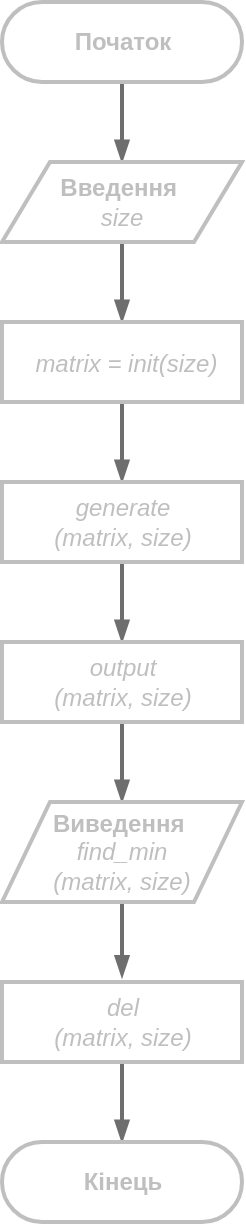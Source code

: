<mxfile version="15.8.7" type="device" pages="7"><diagram id="pQ62lFyAtEkDW4WW6x0o" name="Основна"><mxGraphModel dx="1591" dy="664" grid="1" gridSize="10" guides="1" tooltips="1" connect="1" arrows="1" fold="1" page="1" pageScale="1" pageWidth="827" pageHeight="1169" math="0" shadow="0"><root><mxCell id="0"/><mxCell id="1" parent="0"/><mxCell id="hJPTO0LoXSKtUKOSvY6H-2" style="edgeStyle=orthogonalEdgeStyle;rounded=0;orthogonalLoop=1;jettySize=auto;html=1;endArrow=blockThin;endFill=1;strokeColor=#6E6E6E;strokeWidth=2;" parent="1" source="hJPTO0LoXSKtUKOSvY6H-1" edge="1"><mxGeometry relative="1" as="geometry"><mxPoint x="260" y="400" as="targetPoint"/></mxGeometry></mxCell><mxCell id="hJPTO0LoXSKtUKOSvY6H-1" value="&lt;b&gt;&lt;font color=&quot;#bfbfbf&quot;&gt;Початок&lt;/font&gt;&lt;/b&gt;" style="html=1;dashed=0;whitespace=wrap;shape=mxgraph.dfd.start;strokeWidth=2;strokeColor=#BFBFBF;" parent="1" vertex="1"><mxGeometry x="200" y="320" width="120" height="40" as="geometry"/></mxCell><mxCell id="hJPTO0LoXSKtUKOSvY6H-4" style="edgeStyle=orthogonalEdgeStyle;rounded=0;orthogonalLoop=1;jettySize=auto;html=1;endArrow=blockThin;endFill=1;strokeColor=#6E6E6E;strokeWidth=2;" parent="1" source="hJPTO0LoXSKtUKOSvY6H-3" edge="1"><mxGeometry relative="1" as="geometry"><mxPoint x="260" y="480" as="targetPoint"/></mxGeometry></mxCell><mxCell id="hJPTO0LoXSKtUKOSvY6H-3" value="&lt;font color=&quot;#bfbfbf&quot;&gt;&lt;b&gt;Введення&amp;nbsp;&lt;/b&gt;&lt;br&gt;&lt;i&gt;size&lt;/i&gt;&lt;/font&gt;" style="shape=parallelogram;perimeter=parallelogramPerimeter;whiteSpace=wrap;html=1;dashed=0;strokeColor=#BFBFBF;strokeWidth=2;" parent="1" vertex="1"><mxGeometry x="200" y="400" width="120" height="40" as="geometry"/></mxCell><mxCell id="hJPTO0LoXSKtUKOSvY6H-7" style="edgeStyle=orthogonalEdgeStyle;rounded=0;orthogonalLoop=1;jettySize=auto;html=1;fontSize=12;endArrow=blockThin;endFill=1;strokeColor=#6E6E6E;strokeWidth=2;" parent="1" source="hJPTO0LoXSKtUKOSvY6H-5" edge="1"><mxGeometry relative="1" as="geometry"><mxPoint x="260" y="560" as="targetPoint"/></mxGeometry></mxCell><mxCell id="hJPTO0LoXSKtUKOSvY6H-5" value="&lt;p class=&quot;MsoNormal&quot; style=&quot;margin-left: 2.55pt ; line-height: 150%&quot;&gt;&lt;i&gt;&lt;span lang=&quot;EN-US&quot; style=&quot;line-height: 150%&quot;&gt;&lt;font color=&quot;#bfbfbf&quot;&gt;matrix = init(size)&lt;/font&gt;&lt;/span&gt;&lt;/i&gt;&lt;/p&gt;" style="html=1;dashed=0;whitespace=wrap;strokeColor=#BFBFBF;strokeWidth=2;" parent="1" vertex="1"><mxGeometry x="200" y="480" width="120" height="40" as="geometry"/></mxCell><mxCell id="hJPTO0LoXSKtUKOSvY6H-11" style="edgeStyle=orthogonalEdgeStyle;rounded=0;orthogonalLoop=1;jettySize=auto;html=1;entryX=0.5;entryY=0;entryDx=0;entryDy=0;fontSize=12;fontColor=#BFBFBF;endArrow=blockThin;endFill=1;strokeColor=#6E6E6E;strokeWidth=2;" parent="1" source="hJPTO0LoXSKtUKOSvY6H-9" target="hJPTO0LoXSKtUKOSvY6H-10" edge="1"><mxGeometry relative="1" as="geometry"/></mxCell><mxCell id="hJPTO0LoXSKtUKOSvY6H-9" value="&lt;i&gt;&lt;font color=&quot;#bfbfbf&quot;&gt;generate&lt;br&gt;(matrix, size)&lt;/font&gt;&lt;/i&gt;" style="html=1;dashed=0;whitespace=wrap;fontSize=12;strokeColor=#BFBFBF;strokeWidth=2;" parent="1" vertex="1"><mxGeometry x="200" y="560" width="120" height="40" as="geometry"/></mxCell><mxCell id="hJPTO0LoXSKtUKOSvY6H-13" style="edgeStyle=orthogonalEdgeStyle;rounded=0;orthogonalLoop=1;jettySize=auto;html=1;entryX=0.5;entryY=0;entryDx=0;entryDy=0;fontSize=12;fontColor=#BFBFBF;endArrow=blockThin;endFill=1;strokeColor=#6E6E6E;strokeWidth=2;" parent="1" source="hJPTO0LoXSKtUKOSvY6H-10" target="hJPTO0LoXSKtUKOSvY6H-12" edge="1"><mxGeometry relative="1" as="geometry"/></mxCell><mxCell id="hJPTO0LoXSKtUKOSvY6H-10" value="&lt;font color=&quot;#bfbfbf&quot;&gt;&lt;i&gt;output&lt;br&gt;&lt;/i&gt;&lt;/font&gt;&lt;i&gt;&lt;font color=&quot;#bfbfbf&quot;&gt;(matrix, size)&lt;/font&gt;&lt;/i&gt;" style="html=1;dashed=0;whitespace=wrap;fontSize=12;strokeColor=#BFBFBF;strokeWidth=2;" parent="1" vertex="1"><mxGeometry x="200" y="640" width="120" height="40" as="geometry"/></mxCell><mxCell id="hJPTO0LoXSKtUKOSvY6H-15" style="edgeStyle=orthogonalEdgeStyle;rounded=0;orthogonalLoop=1;jettySize=auto;html=1;entryX=0.5;entryY=-0.058;entryDx=0;entryDy=0;entryPerimeter=0;fontSize=12;fontColor=#BFBFBF;endArrow=blockThin;endFill=1;strokeColor=#6E6E6E;strokeWidth=2;" parent="1" source="hJPTO0LoXSKtUKOSvY6H-12" target="hJPTO0LoXSKtUKOSvY6H-14" edge="1"><mxGeometry relative="1" as="geometry"/></mxCell><mxCell id="hJPTO0LoXSKtUKOSvY6H-12" value="&lt;font color=&quot;#bfbfbf&quot;&gt;&lt;b&gt;Виведення&amp;nbsp;&lt;/b&gt;&lt;br&gt;&lt;i&gt;find_min&lt;br&gt;(matrix, size)&lt;/i&gt;&lt;/font&gt;" style="shape=parallelogram;perimeter=parallelogramPerimeter;whiteSpace=wrap;html=1;dashed=0;strokeColor=#BFBFBF;strokeWidth=2;" parent="1" vertex="1"><mxGeometry x="200" y="720" width="120" height="50" as="geometry"/></mxCell><mxCell id="hJPTO0LoXSKtUKOSvY6H-17" style="edgeStyle=orthogonalEdgeStyle;rounded=0;orthogonalLoop=1;jettySize=auto;html=1;entryX=0.5;entryY=0.5;entryDx=0;entryDy=-20;entryPerimeter=0;fontSize=12;fontColor=#BFBFBF;endArrow=blockThin;endFill=1;strokeColor=#6E6E6E;strokeWidth=2;" parent="1" source="hJPTO0LoXSKtUKOSvY6H-14" target="hJPTO0LoXSKtUKOSvY6H-16" edge="1"><mxGeometry relative="1" as="geometry"/></mxCell><mxCell id="hJPTO0LoXSKtUKOSvY6H-14" value="&lt;font color=&quot;#bfbfbf&quot;&gt;&lt;i&gt;del&lt;br&gt;&lt;/i&gt;&lt;/font&gt;&lt;i&gt;&lt;font color=&quot;#bfbfbf&quot;&gt;(matrix, size)&lt;/font&gt;&lt;/i&gt;" style="html=1;dashed=0;whitespace=wrap;fontSize=12;strokeColor=#BFBFBF;strokeWidth=2;" parent="1" vertex="1"><mxGeometry x="200" y="810" width="120" height="40" as="geometry"/></mxCell><mxCell id="hJPTO0LoXSKtUKOSvY6H-16" value="&lt;font color=&quot;#bfbfbf&quot;&gt;&lt;b&gt;Кінець&lt;/b&gt;&lt;/font&gt;" style="html=1;dashed=0;whitespace=wrap;shape=mxgraph.dfd.start;strokeWidth=2;strokeColor=#BFBFBF;" parent="1" vertex="1"><mxGeometry x="200" y="890" width="120" height="40" as="geometry"/></mxCell></root></mxGraphModel></diagram><diagram id="aXO0YpAEiannlHmmkzP6" name="init"><mxGraphModel dx="1337" dy="558" grid="1" gridSize="10" guides="1" tooltips="1" connect="1" arrows="1" fold="1" page="1" pageScale="1" pageWidth="827" pageHeight="1169" math="0" shadow="0"><root><mxCell id="AyQgIH_THCbHF1lbUrfR-0"/><mxCell id="AyQgIH_THCbHF1lbUrfR-1" parent="AyQgIH_THCbHF1lbUrfR-0"/><mxCell id="AyQgIH_THCbHF1lbUrfR-3" style="edgeStyle=orthogonalEdgeStyle;rounded=0;orthogonalLoop=1;jettySize=auto;html=1;fontSize=12;fontColor=#BFBFBF;endArrow=blockThin;endFill=1;strokeColor=#6E6E6E;strokeWidth=2;" parent="AyQgIH_THCbHF1lbUrfR-1" source="AyQgIH_THCbHF1lbUrfR-2" edge="1"><mxGeometry relative="1" as="geometry"><mxPoint x="300" y="320" as="targetPoint"/></mxGeometry></mxCell><mxCell id="AyQgIH_THCbHF1lbUrfR-2" value="&lt;b&gt;Початок&lt;br&gt;&lt;i&gt;init()&lt;/i&gt;&lt;br&gt;&lt;/b&gt;" style="shape=process;whiteSpace=wrap;html=1;backgroundOutline=1;fontSize=12;fontColor=#BFBFBF;strokeColor=#BFBFBF;strokeWidth=2;" parent="AyQgIH_THCbHF1lbUrfR-1" vertex="1"><mxGeometry x="240" y="240" width="120" height="40" as="geometry"/></mxCell><mxCell id="AyQgIH_THCbHF1lbUrfR-7" style="edgeStyle=orthogonalEdgeStyle;rounded=0;orthogonalLoop=1;jettySize=auto;html=1;entryX=0.5;entryY=0;entryDx=0;entryDy=0;fontSize=12;fontColor=#BFBFBF;endArrow=blockThin;endFill=1;strokeColor=#6E6E6E;strokeWidth=2;" parent="AyQgIH_THCbHF1lbUrfR-1" source="AyQgIH_THCbHF1lbUrfR-5" target="AyQgIH_THCbHF1lbUrfR-6" edge="1"><mxGeometry relative="1" as="geometry"/></mxCell><mxCell id="AyQgIH_THCbHF1lbUrfR-5" value="&lt;i&gt;int** matrix =&amp;nbsp;&lt;br&gt;new int* [size]&lt;br&gt;&lt;/i&gt;" style="html=1;dashed=0;whitespace=wrap;fontSize=12;fontColor=#BFBFBF;strokeColor=#BFBFBF;strokeWidth=2;" parent="AyQgIH_THCbHF1lbUrfR-1" vertex="1"><mxGeometry x="240" y="320" width="120" height="40" as="geometry"/></mxCell><mxCell id="AyQgIH_THCbHF1lbUrfR-8" style="edgeStyle=orthogonalEdgeStyle;rounded=0;orthogonalLoop=1;jettySize=auto;html=1;fontSize=12;fontColor=#BFBFBF;endArrow=blockThin;endFill=1;strokeColor=#6E6E6E;strokeWidth=2;" parent="AyQgIH_THCbHF1lbUrfR-1" source="AyQgIH_THCbHF1lbUrfR-6" edge="1"><mxGeometry relative="1" as="geometry"><mxPoint x="300" y="480" as="targetPoint"/></mxGeometry></mxCell><mxCell id="AyQgIH_THCbHF1lbUrfR-16" style="edgeStyle=orthogonalEdgeStyle;rounded=1;orthogonalLoop=1;jettySize=auto;html=1;fontSize=12;fontColor=#BFBFBF;endArrow=blockThin;endFill=1;strokeColor=#6E6E6E;strokeWidth=2;" parent="AyQgIH_THCbHF1lbUrfR-1" source="AyQgIH_THCbHF1lbUrfR-6" edge="1"><mxGeometry relative="1" as="geometry"><mxPoint x="300" y="660" as="targetPoint"/><Array as="points"><mxPoint x="380" y="420"/><mxPoint x="380" y="640"/><mxPoint x="300" y="640"/></Array></mxGeometry></mxCell><mxCell id="AyQgIH_THCbHF1lbUrfR-6" value="&lt;i&gt;i := 0; size&lt;/i&gt;" style="shape=hexagon;perimeter=hexagonPerimeter2;whiteSpace=wrap;html=1;size=0.25;fontSize=12;fontColor=#BFBFBF;strokeColor=#BFBFBF;strokeWidth=2;" parent="AyQgIH_THCbHF1lbUrfR-1" vertex="1"><mxGeometry x="240" y="400" width="120" height="40" as="geometry"/></mxCell><mxCell id="AyQgIH_THCbHF1lbUrfR-9" value="&lt;b&gt;&lt;font color=&quot;#6e6e6e&quot;&gt;+&lt;/font&gt;&lt;/b&gt;" style="text;html=1;align=center;verticalAlign=middle;resizable=0;points=[];autosize=1;strokeColor=none;fillColor=none;fontSize=12;fontColor=#BFBFBF;" parent="AyQgIH_THCbHF1lbUrfR-1" vertex="1"><mxGeometry x="300" y="440" width="20" height="20" as="geometry"/></mxCell><mxCell id="AyQgIH_THCbHF1lbUrfR-12" style="edgeStyle=orthogonalEdgeStyle;rounded=0;orthogonalLoop=1;jettySize=auto;html=1;entryX=0.5;entryY=0;entryDx=0;entryDy=0;fontSize=12;fontColor=#6E6E6E;endArrow=blockThin;endFill=1;strokeColor=#6E6E6E;strokeWidth=2;" parent="AyQgIH_THCbHF1lbUrfR-1" source="AyQgIH_THCbHF1lbUrfR-10" target="AyQgIH_THCbHF1lbUrfR-11" edge="1"><mxGeometry relative="1" as="geometry"/></mxCell><mxCell id="AyQgIH_THCbHF1lbUrfR-10" value="&lt;i&gt;matrix[i] =&amp;nbsp;&lt;br&gt;new int [size]&lt;br&gt;&lt;/i&gt;" style="html=1;dashed=0;whitespace=wrap;fontSize=12;fontColor=#BFBFBF;strokeColor=#BFBFBF;strokeWidth=2;" parent="AyQgIH_THCbHF1lbUrfR-1" vertex="1"><mxGeometry x="240" y="480" width="120" height="40" as="geometry"/></mxCell><mxCell id="AyQgIH_THCbHF1lbUrfR-15" style="edgeStyle=orthogonalEdgeStyle;rounded=1;orthogonalLoop=1;jettySize=auto;html=1;fontSize=12;fontColor=#BFBFBF;endArrow=blockThin;endFill=1;strokeColor=#6E6E6E;strokeWidth=2;entryX=0;entryY=0.5;entryDx=0;entryDy=0;" parent="AyQgIH_THCbHF1lbUrfR-1" source="AyQgIH_THCbHF1lbUrfR-11" target="AyQgIH_THCbHF1lbUrfR-6" edge="1"><mxGeometry relative="1" as="geometry"><mxPoint x="300" y="620" as="targetPoint"/><Array as="points"><mxPoint x="300" y="620"/><mxPoint x="220" y="620"/><mxPoint x="220" y="420"/></Array></mxGeometry></mxCell><mxCell id="AyQgIH_THCbHF1lbUrfR-11" value="&lt;font color=&quot;#bfbfbf&quot;&gt;&lt;b&gt;Повернути&amp;nbsp;&lt;/b&gt;&lt;br&gt;&lt;i&gt;matrix&lt;/i&gt;&lt;br&gt;&lt;/font&gt;" style="html=1;dashed=0;whitespace=wrap;fontSize=12;fontColor=#6E6E6E;strokeColor=#BFBFBF;strokeWidth=2;" parent="AyQgIH_THCbHF1lbUrfR-1" vertex="1"><mxGeometry x="240" y="560" width="120" height="40" as="geometry"/></mxCell><mxCell id="AyQgIH_THCbHF1lbUrfR-13" value="&lt;b&gt;Кінець&lt;br&gt;&lt;i&gt;init()&lt;/i&gt;&lt;br&gt;&lt;/b&gt;" style="shape=process;whiteSpace=wrap;html=1;backgroundOutline=1;fontSize=12;fontColor=#BFBFBF;strokeColor=#BFBFBF;strokeWidth=2;" parent="AyQgIH_THCbHF1lbUrfR-1" vertex="1"><mxGeometry x="240" y="660" width="120" height="40" as="geometry"/></mxCell><mxCell id="AyQgIH_THCbHF1lbUrfR-17" value="&lt;b&gt;&lt;font color=&quot;#6e6e6e&quot;&gt;-&lt;/font&gt;&lt;/b&gt;" style="text;html=1;align=center;verticalAlign=middle;resizable=0;points=[];autosize=1;strokeColor=none;fillColor=none;fontSize=12;fontColor=#BFBFBF;" parent="AyQgIH_THCbHF1lbUrfR-1" vertex="1"><mxGeometry x="360" y="400" width="20" height="20" as="geometry"/></mxCell></root></mxGraphModel></diagram><diagram id="-ETyBVVwgPOfbFtPSLS9" name="incr"><mxGraphModel dx="2785" dy="1163" grid="1" gridSize="10" guides="1" tooltips="1" connect="1" arrows="1" fold="1" page="1" pageScale="1" pageWidth="827" pageHeight="1169" math="0" shadow="0"><root><mxCell id="dBZAR25Lq4U1LTHmuq_2-0"/><mxCell id="dBZAR25Lq4U1LTHmuq_2-1" parent="dBZAR25Lq4U1LTHmuq_2-0"/><mxCell id="hOGqSMrqIOrQnw1OFb6--1" style="edgeStyle=orthogonalEdgeStyle;rounded=1;orthogonalLoop=1;jettySize=auto;html=1;fontSize=12;fontColor=#6E6E6E;endArrow=blockThin;endFill=1;strokeColor=#6E6E6E;strokeWidth=2;" parent="dBZAR25Lq4U1LTHmuq_2-1" source="hOGqSMrqIOrQnw1OFb6--0" edge="1"><mxGeometry relative="1" as="geometry"><mxPoint x="300" y="320" as="targetPoint"/></mxGeometry></mxCell><mxCell id="hOGqSMrqIOrQnw1OFb6--0" value="&lt;b&gt;Початок&lt;br&gt;&lt;i&gt;incr()&lt;/i&gt;&lt;br&gt;&lt;/b&gt;" style="shape=process;whiteSpace=wrap;html=1;backgroundOutline=1;fontSize=12;fontColor=#BFBFBF;strokeColor=#BFBFBF;strokeWidth=2;" parent="dBZAR25Lq4U1LTHmuq_2-1" vertex="1"><mxGeometry x="240" y="240" width="120" height="40" as="geometry"/></mxCell><mxCell id="hOGqSMrqIOrQnw1OFb6--5" style="edgeStyle=orthogonalEdgeStyle;rounded=1;orthogonalLoop=1;jettySize=auto;html=1;entryX=0.5;entryY=0;entryDx=0;entryDy=0;fontFamily=Helvetica;fontSize=12;fontColor=#BFBFBF;endArrow=blockThin;endFill=1;strokeColor=#6E6E6E;strokeWidth=2;" parent="dBZAR25Lq4U1LTHmuq_2-1" source="hOGqSMrqIOrQnw1OFb6--2" edge="1"><mxGeometry relative="1" as="geometry"><mxPoint x="300" y="400" as="targetPoint"/></mxGeometry></mxCell><mxCell id="hOGqSMrqIOrQnw1OFb6--2" value="&lt;i&gt;&lt;span lang=&quot;EN-US&quot;&gt;&lt;font color=&quot;#bfbfbf&quot; style=&quot;font-size: 12px&quot;&gt;UL = (*i == *scale &lt;br&gt;&amp;amp;&amp;amp; *j == *scale + 1)&lt;/font&gt;&lt;/span&gt;&lt;/i&gt;" style="html=1;dashed=0;whitespace=wrap;fontSize=12;fontColor=#6E6E6E;strokeColor=#BFBFBF;strokeWidth=2;" parent="dBZAR25Lq4U1LTHmuq_2-1" vertex="1"><mxGeometry x="240" y="320" width="120" height="40" as="geometry"/></mxCell><mxCell id="hOGqSMrqIOrQnw1OFb6--7" style="edgeStyle=orthogonalEdgeStyle;rounded=1;orthogonalLoop=1;jettySize=auto;html=1;fontFamily=Helvetica;fontSize=12;fontColor=#BFBFBF;endArrow=blockThin;endFill=1;strokeColor=#6E6E6E;strokeWidth=2;" parent="dBZAR25Lq4U1LTHmuq_2-1" source="hOGqSMrqIOrQnw1OFb6--6" edge="1"><mxGeometry relative="1" as="geometry"><mxPoint x="300" y="480" as="targetPoint"/></mxGeometry></mxCell><mxCell id="hOGqSMrqIOrQnw1OFb6--6" value="&lt;i&gt;UR = (*i == pos - &lt;br&gt;*scale &amp;amp;&amp;amp; *j == *scale&lt;/i&gt;" style="html=1;dashed=0;whitespace=wrap;fontFamily=Helvetica;fontSize=12;fontColor=#BFBFBF;strokeColor=#BFBFBF;strokeWidth=2;" parent="dBZAR25Lq4U1LTHmuq_2-1" vertex="1"><mxGeometry x="240" y="400" width="120" height="40" as="geometry"/></mxCell><mxCell id="hOGqSMrqIOrQnw1OFb6--9" style="edgeStyle=orthogonalEdgeStyle;rounded=1;orthogonalLoop=1;jettySize=auto;html=1;fontFamily=Helvetica;fontSize=12;fontColor=#BFBFBF;endArrow=blockThin;endFill=1;strokeColor=#6E6E6E;strokeWidth=2;" parent="dBZAR25Lq4U1LTHmuq_2-1" source="hOGqSMrqIOrQnw1OFb6--8" edge="1"><mxGeometry relative="1" as="geometry"><mxPoint x="300" y="570" as="targetPoint"/></mxGeometry></mxCell><mxCell id="hOGqSMrqIOrQnw1OFb6--8" value="&lt;i&gt;DR = (*i == pos - &lt;br&gt;*scale &amp;amp;&amp;amp; *j == pos - &lt;br&gt;*scale&lt;/i&gt;" style="html=1;dashed=0;whitespace=wrap;fontFamily=Helvetica;fontSize=12;fontColor=#BFBFBF;strokeColor=#BFBFBF;strokeWidth=2;" parent="dBZAR25Lq4U1LTHmuq_2-1" vertex="1"><mxGeometry x="240" y="480" width="120" height="50" as="geometry"/></mxCell><mxCell id="hOGqSMrqIOrQnw1OFb6--11" style="edgeStyle=orthogonalEdgeStyle;rounded=1;orthogonalLoop=1;jettySize=auto;html=1;fontFamily=Helvetica;fontSize=12;fontColor=#BFBFBF;endArrow=blockThin;endFill=1;strokeColor=#6E6E6E;strokeWidth=2;" parent="dBZAR25Lq4U1LTHmuq_2-1" source="hOGqSMrqIOrQnw1OFb6--10" edge="1"><mxGeometry relative="1" as="geometry"><mxPoint x="300" y="650" as="targetPoint"/></mxGeometry></mxCell><mxCell id="hOGqSMrqIOrQnw1OFb6--10" value="&lt;i&gt;DL = (*i == *scale &lt;br&gt;&amp;amp;&amp;amp; *j == pos - *scale&lt;/i&gt;" style="html=1;dashed=0;whitespace=wrap;fontFamily=Helvetica;fontSize=12;fontColor=#BFBFBF;strokeColor=#BFBFBF;strokeWidth=2;" parent="dBZAR25Lq4U1LTHmuq_2-1" vertex="1"><mxGeometry x="240" y="570" width="120" height="40" as="geometry"/></mxCell><mxCell id="hOGqSMrqIOrQnw1OFb6--13" style="edgeStyle=orthogonalEdgeStyle;rounded=1;orthogonalLoop=1;jettySize=auto;html=1;fontFamily=Helvetica;fontSize=12;fontColor=#BFBFBF;endArrow=blockThin;endFill=1;strokeColor=#6E6E6E;strokeWidth=2;entryX=0.5;entryY=0;entryDx=0;entryDy=0;" parent="dBZAR25Lq4U1LTHmuq_2-1" source="hOGqSMrqIOrQnw1OFb6--12" target="hOGqSMrqIOrQnw1OFb6--17" edge="1"><mxGeometry relative="1" as="geometry"><mxPoint x="220" y="720" as="targetPoint"/><Array as="points"><mxPoint x="200" y="680"/></Array></mxGeometry></mxCell><mxCell id="hOGqSMrqIOrQnw1OFb6--16" style="edgeStyle=orthogonalEdgeStyle;rounded=1;orthogonalLoop=1;jettySize=auto;html=1;exitX=1;exitY=0.5;exitDx=0;exitDy=0;fontFamily=Helvetica;fontSize=12;fontColor=#6E6E6E;endArrow=none;endFill=0;strokeColor=#6E6E6E;strokeWidth=2;" parent="dBZAR25Lq4U1LTHmuq_2-1" source="hOGqSMrqIOrQnw1OFb6--12" edge="1"><mxGeometry relative="1" as="geometry"><mxPoint x="300" y="940" as="targetPoint"/><Array as="points"><mxPoint x="380" y="680"/><mxPoint x="380" y="940"/></Array></mxGeometry></mxCell><mxCell id="hOGqSMrqIOrQnw1OFb6--12" value="&lt;i&gt;UR || DR ||&lt;br&gt;&amp;nbsp;DL || UL&amp;nbsp;&lt;/i&gt;" style="shape=rhombus;html=1;dashed=0;whitespace=wrap;perimeter=rhombusPerimeter;fontFamily=Helvetica;fontSize=12;fontColor=#BFBFBF;strokeColor=#BFBFBF;strokeWidth=2;" parent="dBZAR25Lq4U1LTHmuq_2-1" vertex="1"><mxGeometry x="240" y="650" width="120" height="60" as="geometry"/></mxCell><mxCell id="hOGqSMrqIOrQnw1OFb6--14" value="&lt;b&gt;&lt;font color=&quot;#6e6e6e&quot;&gt;+&lt;/font&gt;&lt;/b&gt;" style="text;html=1;align=center;verticalAlign=middle;resizable=0;points=[];autosize=1;strokeColor=none;fillColor=none;fontSize=12;fontFamily=Helvetica;fontColor=#BFBFBF;" parent="dBZAR25Lq4U1LTHmuq_2-1" vertex="1"><mxGeometry x="220" y="660" width="20" height="20" as="geometry"/></mxCell><mxCell id="hOGqSMrqIOrQnw1OFb6--15" value="&lt;font color=&quot;#6e6e6e&quot;&gt;&lt;b&gt;-&lt;/b&gt;&lt;/font&gt;" style="text;html=1;align=center;verticalAlign=middle;resizable=0;points=[];autosize=1;strokeColor=none;fillColor=none;fontSize=12;fontFamily=Helvetica;fontColor=#BFBFBF;" parent="dBZAR25Lq4U1LTHmuq_2-1" vertex="1"><mxGeometry x="360" y="660" width="20" height="20" as="geometry"/></mxCell><mxCell id="hOGqSMrqIOrQnw1OFb6--18" style="edgeStyle=orthogonalEdgeStyle;rounded=1;orthogonalLoop=1;jettySize=auto;html=1;fontFamily=Helvetica;fontSize=12;fontColor=#BFBFBF;endArrow=blockThin;endFill=1;strokeColor=#6E6E6E;strokeWidth=2;" parent="dBZAR25Lq4U1LTHmuq_2-1" source="hOGqSMrqIOrQnw1OFb6--17" edge="1"><mxGeometry relative="1" as="geometry"><mxPoint x="200" y="800" as="targetPoint"/></mxGeometry></mxCell><mxCell id="hOGqSMrqIOrQnw1OFb6--17" value="&lt;font color=&quot;#bfbfbf&quot;&gt;&lt;i&gt;*dir = (*dir + 1) % 4&lt;/i&gt;&lt;/font&gt;" style="html=1;dashed=0;whitespace=wrap;fontFamily=Helvetica;fontSize=12;fontColor=#6E6E6E;strokeColor=#BFBFBF;strokeWidth=2;" parent="dBZAR25Lq4U1LTHmuq_2-1" vertex="1"><mxGeometry x="140" y="720" width="120" height="40" as="geometry"/></mxCell><mxCell id="hOGqSMrqIOrQnw1OFb6--20" style="edgeStyle=orthogonalEdgeStyle;rounded=1;orthogonalLoop=1;jettySize=auto;html=1;fontFamily=Helvetica;fontSize=12;fontColor=#BFBFBF;endArrow=blockThin;endFill=1;strokeColor=#6E6E6E;strokeWidth=2;entryX=0.5;entryY=0;entryDx=0;entryDy=0;" parent="dBZAR25Lq4U1LTHmuq_2-1" source="hOGqSMrqIOrQnw1OFb6--19" target="hOGqSMrqIOrQnw1OFb6--24" edge="1"><mxGeometry relative="1" as="geometry"><mxPoint x="120" y="860" as="targetPoint"/><Array as="points"><mxPoint x="120" y="820"/></Array></mxGeometry></mxCell><mxCell id="hOGqSMrqIOrQnw1OFb6--23" style="edgeStyle=orthogonalEdgeStyle;rounded=1;orthogonalLoop=1;jettySize=auto;html=1;exitX=1;exitY=0.5;exitDx=0;exitDy=0;fontFamily=Helvetica;fontSize=12;fontColor=#BFBFBF;endArrow=none;endFill=0;strokeColor=#6E6E6E;strokeWidth=2;" parent="dBZAR25Lq4U1LTHmuq_2-1" source="hOGqSMrqIOrQnw1OFb6--19" edge="1"><mxGeometry relative="1" as="geometry"><mxPoint x="200" y="920" as="targetPoint"/><Array as="points"><mxPoint x="280" y="820"/><mxPoint x="280" y="920"/><mxPoint x="200" y="920"/></Array></mxGeometry></mxCell><mxCell id="hOGqSMrqIOrQnw1OFb6--19" value="&lt;i&gt;UL&lt;/i&gt;" style="shape=rhombus;html=1;dashed=0;whitespace=wrap;perimeter=rhombusPerimeter;fontFamily=Helvetica;fontSize=12;fontColor=#BFBFBF;strokeColor=#BFBFBF;strokeWidth=2;" parent="dBZAR25Lq4U1LTHmuq_2-1" vertex="1"><mxGeometry x="140" y="800" width="120" height="40" as="geometry"/></mxCell><mxCell id="hOGqSMrqIOrQnw1OFb6--21" value="&lt;b&gt;&lt;font color=&quot;#6e6e6e&quot;&gt;+&lt;/font&gt;&lt;/b&gt;" style="text;html=1;align=center;verticalAlign=middle;resizable=0;points=[];autosize=1;strokeColor=none;fillColor=none;fontSize=12;fontFamily=Helvetica;fontColor=#BFBFBF;" parent="dBZAR25Lq4U1LTHmuq_2-1" vertex="1"><mxGeometry x="120" y="800" width="20" height="20" as="geometry"/></mxCell><mxCell id="hOGqSMrqIOrQnw1OFb6--22" value="&lt;font color=&quot;#6e6e6e&quot;&gt;&lt;b&gt;-&lt;/b&gt;&lt;/font&gt;" style="text;html=1;align=center;verticalAlign=middle;resizable=0;points=[];autosize=1;strokeColor=none;fillColor=none;fontSize=12;fontFamily=Helvetica;fontColor=#BFBFBF;" parent="dBZAR25Lq4U1LTHmuq_2-1" vertex="1"><mxGeometry x="260" y="800" width="20" height="20" as="geometry"/></mxCell><mxCell id="hOGqSMrqIOrQnw1OFb6--25" style="edgeStyle=orthogonalEdgeStyle;rounded=1;orthogonalLoop=1;jettySize=auto;html=1;fontFamily=Helvetica;fontSize=12;fontColor=#BFBFBF;endArrow=none;endFill=0;strokeColor=#6E6E6E;strokeWidth=2;" parent="dBZAR25Lq4U1LTHmuq_2-1" source="hOGqSMrqIOrQnw1OFb6--24" edge="1"><mxGeometry relative="1" as="geometry"><mxPoint x="200" y="920" as="targetPoint"/><Array as="points"><mxPoint x="120" y="920"/><mxPoint x="200" y="920"/></Array></mxGeometry></mxCell><mxCell id="hOGqSMrqIOrQnw1OFb6--24" value="&lt;font color=&quot;#bfbfbf&quot;&gt;&lt;i&gt;&lt;span&gt;&#9;&#9;&#9;&#9;&lt;/span&gt;(*scale)++&lt;/i&gt;&lt;/font&gt;" style="html=1;dashed=0;whitespace=wrap;fontFamily=Helvetica;fontSize=12;fontColor=#6E6E6E;strokeColor=#BFBFBF;strokeWidth=2;" parent="dBZAR25Lq4U1LTHmuq_2-1" vertex="1"><mxGeometry x="60" y="850" width="120" height="40" as="geometry"/></mxCell><mxCell id="hOGqSMrqIOrQnw1OFb6--26" style="edgeStyle=orthogonalEdgeStyle;rounded=1;orthogonalLoop=1;jettySize=auto;html=1;fontFamily=Helvetica;fontSize=12;fontColor=#BFBFBF;endArrow=none;endFill=0;strokeColor=#6E6E6E;strokeWidth=2;" parent="dBZAR25Lq4U1LTHmuq_2-1" edge="1"><mxGeometry relative="1" as="geometry"><mxPoint x="300" y="940" as="targetPoint"/><mxPoint x="200" y="920" as="sourcePoint"/><Array as="points"><mxPoint x="200" y="940"/></Array></mxGeometry></mxCell><mxCell id="hOGqSMrqIOrQnw1OFb6--27" style="edgeStyle=orthogonalEdgeStyle;rounded=1;orthogonalLoop=1;jettySize=auto;html=1;fontFamily=Helvetica;fontSize=12;fontColor=#BFBFBF;endArrow=blockThin;endFill=1;strokeColor=#6E6E6E;strokeWidth=2;" parent="dBZAR25Lq4U1LTHmuq_2-1" edge="1"><mxGeometry relative="1" as="geometry"><mxPoint x="300" y="960" as="targetPoint"/><mxPoint x="300" y="940" as="sourcePoint"/></mxGeometry></mxCell><mxCell id="hOGqSMrqIOrQnw1OFb6--28" value="&lt;i&gt;*dir == 0&lt;/i&gt;" style="shape=rhombus;html=1;dashed=0;whitespace=wrap;perimeter=rhombusPerimeter;fontFamily=Helvetica;fontSize=12;fontColor=#BFBFBF;strokeColor=#BFBFBF;strokeWidth=2;" parent="dBZAR25Lq4U1LTHmuq_2-1" vertex="1"><mxGeometry x="240" y="960" width="120" height="40" as="geometry"/></mxCell><mxCell id="hOGqSMrqIOrQnw1OFb6--29" value="&lt;b&gt;&lt;font color=&quot;#6e6e6e&quot;&gt;+&lt;/font&gt;&lt;/b&gt;" style="text;html=1;align=center;verticalAlign=middle;resizable=0;points=[];autosize=1;strokeColor=none;fillColor=none;fontSize=12;fontFamily=Helvetica;fontColor=#BFBFBF;" parent="dBZAR25Lq4U1LTHmuq_2-1" vertex="1"><mxGeometry x="220" y="960" width="20" height="20" as="geometry"/></mxCell><mxCell id="hOGqSMrqIOrQnw1OFb6--30" value="&lt;font color=&quot;#6e6e6e&quot;&gt;&lt;b&gt;-&lt;/b&gt;&lt;/font&gt;" style="text;html=1;align=center;verticalAlign=middle;resizable=0;points=[];autosize=1;strokeColor=none;fillColor=none;fontSize=12;fontFamily=Helvetica;fontColor=#BFBFBF;" parent="dBZAR25Lq4U1LTHmuq_2-1" vertex="1"><mxGeometry x="360" y="960" width="20" height="20" as="geometry"/></mxCell><mxCell id="hOGqSMrqIOrQnw1OFb6--31" style="edgeStyle=orthogonalEdgeStyle;rounded=1;orthogonalLoop=1;jettySize=auto;html=1;fontFamily=Helvetica;fontSize=12;fontColor=#BFBFBF;endArrow=blockThin;endFill=1;strokeColor=#6E6E6E;strokeWidth=2;entryX=0.5;entryY=0;entryDx=0;entryDy=0;" parent="dBZAR25Lq4U1LTHmuq_2-1" target="hOGqSMrqIOrQnw1OFb6--34" edge="1"><mxGeometry relative="1" as="geometry"><mxPoint x="200" y="1020" as="targetPoint"/><mxPoint x="240" y="980" as="sourcePoint"/><Array as="points"><mxPoint x="220" y="980"/></Array></mxGeometry></mxCell><mxCell id="hOGqSMrqIOrQnw1OFb6--32" style="edgeStyle=orthogonalEdgeStyle;rounded=1;orthogonalLoop=1;jettySize=auto;html=1;exitX=1;exitY=0.5;exitDx=0;exitDy=0;fontFamily=Helvetica;fontSize=12;fontColor=#6E6E6E;endArrow=blockThin;endFill=1;strokeColor=#6E6E6E;strokeWidth=2;entryX=0.5;entryY=0;entryDx=0;entryDy=0;" parent="dBZAR25Lq4U1LTHmuq_2-1" target="hOGqSMrqIOrQnw1OFb6--35" edge="1"><mxGeometry relative="1" as="geometry"><mxPoint x="380" y="1020" as="targetPoint"/><mxPoint x="360" y="980" as="sourcePoint"/><Array as="points"><mxPoint x="460" y="980"/></Array></mxGeometry></mxCell><mxCell id="hOGqSMrqIOrQnw1OFb6--39" style="edgeStyle=orthogonalEdgeStyle;rounded=1;orthogonalLoop=1;jettySize=auto;html=1;fontFamily=Helvetica;fontSize=12;fontColor=#BFBFBF;endArrow=none;endFill=0;strokeColor=#6E6E6E;strokeWidth=2;" parent="dBZAR25Lq4U1LTHmuq_2-1" source="hOGqSMrqIOrQnw1OFb6--34" edge="1"><mxGeometry relative="1" as="geometry"><mxPoint x="300" y="1240" as="targetPoint"/><Array as="points"><mxPoint x="220" y="1240"/><mxPoint x="300" y="1240"/></Array></mxGeometry></mxCell><mxCell id="hOGqSMrqIOrQnw1OFb6--34" value="&lt;p class=&quot;MsoNormal&quot; style=&quot;margin-left: 2.55pt ; line-height: 150%&quot;&gt;&lt;i&gt;&lt;span lang=&quot;UK&quot; style=&quot;line-height: 150%&quot;&gt;&lt;font style=&quot;font-size: 12px&quot; color=&quot;#bfbfbf&quot;&gt;(*i)++&lt;/font&gt;&lt;span style=&quot;font-size: 14pt&quot;&gt;&lt;/span&gt;&lt;/span&gt;&lt;/i&gt;&lt;/p&gt;" style="html=1;dashed=0;whitespace=wrap;fontFamily=Helvetica;fontSize=12;fontColor=#6E6E6E;strokeColor=#BFBFBF;strokeWidth=2;" parent="dBZAR25Lq4U1LTHmuq_2-1" vertex="1"><mxGeometry x="160" y="1020" width="120" height="40" as="geometry"/></mxCell><mxCell id="hOGqSMrqIOrQnw1OFb6--41" style="edgeStyle=orthogonalEdgeStyle;rounded=1;orthogonalLoop=1;jettySize=auto;html=1;fontFamily=Helvetica;fontSize=12;fontColor=#BFBFBF;endArrow=blockThin;endFill=1;strokeColor=#6E6E6E;strokeWidth=2;entryX=0.5;entryY=0;entryDx=0;entryDy=0;" parent="dBZAR25Lq4U1LTHmuq_2-1" source="hOGqSMrqIOrQnw1OFb6--35" target="hOGqSMrqIOrQnw1OFb6--42" edge="1"><mxGeometry relative="1" as="geometry"><mxPoint x="640" y="1080" as="targetPoint"/></mxGeometry></mxCell><mxCell id="hOGqSMrqIOrQnw1OFb6--35" value="&lt;i&gt;*dir == 1&lt;/i&gt;" style="shape=rhombus;html=1;dashed=0;whitespace=wrap;perimeter=rhombusPerimeter;fontFamily=Helvetica;fontSize=12;fontColor=#BFBFBF;strokeColor=#BFBFBF;strokeWidth=2;" parent="dBZAR25Lq4U1LTHmuq_2-1" vertex="1"><mxGeometry x="400" y="1020" width="120" height="40" as="geometry"/></mxCell><mxCell id="hOGqSMrqIOrQnw1OFb6--36" value="&lt;b&gt;&lt;font color=&quot;#6e6e6e&quot;&gt;+&lt;/font&gt;&lt;/b&gt;" style="text;html=1;align=center;verticalAlign=middle;resizable=0;points=[];autosize=1;strokeColor=none;fillColor=none;fontSize=12;fontFamily=Helvetica;fontColor=#BFBFBF;" parent="dBZAR25Lq4U1LTHmuq_2-1" vertex="1"><mxGeometry x="380" y="1020" width="20" height="20" as="geometry"/></mxCell><mxCell id="hOGqSMrqIOrQnw1OFb6--37" style="edgeStyle=orthogonalEdgeStyle;rounded=1;orthogonalLoop=1;jettySize=auto;html=1;fontFamily=Helvetica;fontSize=12;fontColor=#BFBFBF;endArrow=blockThin;endFill=1;strokeColor=#6E6E6E;strokeWidth=2;entryX=0.5;entryY=0;entryDx=0;entryDy=0;" parent="dBZAR25Lq4U1LTHmuq_2-1" target="hOGqSMrqIOrQnw1OFb6--38" edge="1"><mxGeometry relative="1" as="geometry"><mxPoint x="340" y="1060" as="targetPoint"/><mxPoint x="400" y="1040" as="sourcePoint"/><Array as="points"><mxPoint x="380" y="1040"/></Array></mxGeometry></mxCell><mxCell id="hOGqSMrqIOrQnw1OFb6--40" style="edgeStyle=orthogonalEdgeStyle;rounded=1;orthogonalLoop=1;jettySize=auto;html=1;fontFamily=Helvetica;fontSize=12;fontColor=#BFBFBF;endArrow=none;endFill=0;strokeColor=#6E6E6E;strokeWidth=2;" parent="dBZAR25Lq4U1LTHmuq_2-1" source="hOGqSMrqIOrQnw1OFb6--38" edge="1"><mxGeometry relative="1" as="geometry"><mxPoint x="460" y="1220" as="targetPoint"/><Array as="points"><mxPoint x="380" y="1220"/><mxPoint x="460" y="1220"/></Array></mxGeometry></mxCell><mxCell id="hOGqSMrqIOrQnw1OFb6--38" value="&lt;p class=&quot;MsoNormal&quot; style=&quot;margin-left: 2.55pt ; line-height: 150%&quot;&gt;&lt;i&gt;&lt;span lang=&quot;UK&quot; style=&quot;line-height: 150%&quot;&gt;&lt;font style=&quot;font-size: 12px&quot; color=&quot;#bfbfbf&quot;&gt;(*j)++&lt;/font&gt;&lt;span style=&quot;font-size: 14pt&quot;&gt;&lt;/span&gt;&lt;/span&gt;&lt;/i&gt;&lt;/p&gt;" style="html=1;dashed=0;whitespace=wrap;fontFamily=Helvetica;fontSize=12;fontColor=#6E6E6E;strokeColor=#BFBFBF;strokeWidth=2;" parent="dBZAR25Lq4U1LTHmuq_2-1" vertex="1"><mxGeometry x="320" y="1080" width="120" height="40" as="geometry"/></mxCell><mxCell id="hOGqSMrqIOrQnw1OFb6--42" value="&lt;i&gt;*dir == 1&lt;/i&gt;" style="shape=rhombus;html=1;dashed=0;whitespace=wrap;perimeter=rhombusPerimeter;fontFamily=Helvetica;fontSize=12;fontColor=#BFBFBF;strokeColor=#BFBFBF;strokeWidth=2;" parent="dBZAR25Lq4U1LTHmuq_2-1" vertex="1"><mxGeometry x="560" y="1080" width="120" height="40" as="geometry"/></mxCell><mxCell id="hOGqSMrqIOrQnw1OFb6--43" value="&lt;b&gt;&lt;font color=&quot;#6e6e6e&quot;&gt;+&lt;/font&gt;&lt;/b&gt;" style="text;html=1;align=center;verticalAlign=middle;resizable=0;points=[];autosize=1;strokeColor=none;fillColor=none;fontSize=12;fontFamily=Helvetica;fontColor=#BFBFBF;" parent="dBZAR25Lq4U1LTHmuq_2-1" vertex="1"><mxGeometry x="540" y="1080" width="20" height="20" as="geometry"/></mxCell><mxCell id="hOGqSMrqIOrQnw1OFb6--44" style="edgeStyle=orthogonalEdgeStyle;rounded=1;orthogonalLoop=1;jettySize=auto;html=1;fontFamily=Helvetica;fontSize=12;fontColor=#BFBFBF;endArrow=blockThin;endFill=1;strokeColor=#6E6E6E;strokeWidth=2;entryX=0.5;entryY=0;entryDx=0;entryDy=0;" parent="dBZAR25Lq4U1LTHmuq_2-1" edge="1"><mxGeometry relative="1" as="geometry"><mxPoint x="540" y="1140" as="targetPoint"/><mxPoint x="560" y="1100" as="sourcePoint"/><Array as="points"><mxPoint x="540" y="1100"/></Array></mxGeometry></mxCell><mxCell id="hOGqSMrqIOrQnw1OFb6--45" style="edgeStyle=orthogonalEdgeStyle;rounded=1;orthogonalLoop=1;jettySize=auto;html=1;fontFamily=Helvetica;fontSize=12;fontColor=#BFBFBF;endArrow=none;endFill=0;strokeColor=#6E6E6E;strokeWidth=2;" parent="dBZAR25Lq4U1LTHmuq_2-1" edge="1"><mxGeometry relative="1" as="geometry"><mxPoint x="620" y="1200" as="targetPoint"/><mxPoint x="540" y="1180" as="sourcePoint"/><Array as="points"><mxPoint x="540" y="1200"/><mxPoint x="620" y="1200"/></Array></mxGeometry></mxCell><mxCell id="hOGqSMrqIOrQnw1OFb6--46" value="&lt;p class=&quot;MsoNormal&quot; style=&quot;margin-left: 2.55pt ; line-height: 150%&quot;&gt;&lt;i&gt;&lt;span lang=&quot;UK&quot; style=&quot;line-height: 150%&quot;&gt;&lt;font style=&quot;font-size: 12px&quot; color=&quot;#bfbfbf&quot;&gt;(*i)++&lt;/font&gt;&lt;span style=&quot;font-size: 14pt&quot;&gt;&lt;/span&gt;&lt;/span&gt;&lt;/i&gt;&lt;/p&gt;" style="html=1;dashed=0;whitespace=wrap;fontFamily=Helvetica;fontSize=12;fontColor=#6E6E6E;strokeColor=#BFBFBF;strokeWidth=2;" parent="dBZAR25Lq4U1LTHmuq_2-1" vertex="1"><mxGeometry x="480" y="1140" width="120" height="40" as="geometry"/></mxCell><mxCell id="hOGqSMrqIOrQnw1OFb6--47" value="&lt;font color=&quot;#6e6e6e&quot;&gt;&lt;b&gt;-&lt;/b&gt;&lt;/font&gt;" style="text;html=1;align=center;verticalAlign=middle;resizable=0;points=[];autosize=1;strokeColor=none;fillColor=none;fontSize=12;fontFamily=Helvetica;fontColor=#BFBFBF;" parent="dBZAR25Lq4U1LTHmuq_2-1" vertex="1"><mxGeometry x="680" y="1080" width="20" height="20" as="geometry"/></mxCell><mxCell id="hOGqSMrqIOrQnw1OFb6--48" style="edgeStyle=orthogonalEdgeStyle;rounded=1;orthogonalLoop=1;jettySize=auto;html=1;fontFamily=Helvetica;fontSize=12;fontColor=#BFBFBF;endArrow=blockThin;endFill=1;strokeColor=#6E6E6E;strokeWidth=2;exitX=1;exitY=0.5;exitDx=0;exitDy=0;entryX=0.5;entryY=0;entryDx=0;entryDy=0;" parent="dBZAR25Lq4U1LTHmuq_2-1" source="hOGqSMrqIOrQnw1OFb6--42" target="hOGqSMrqIOrQnw1OFb6--49" edge="1"><mxGeometry relative="1" as="geometry"><mxPoint x="700" y="1130" as="targetPoint"/><mxPoint x="570" y="1110" as="sourcePoint"/><Array as="points"><mxPoint x="700" y="1100"/></Array></mxGeometry></mxCell><mxCell id="hOGqSMrqIOrQnw1OFb6--49" value="&lt;p class=&quot;MsoNormal&quot; style=&quot;margin-left: 2.55pt ; line-height: 150%&quot;&gt;&lt;i&gt;&lt;span lang=&quot;UK&quot;&gt;&lt;font style=&quot;font-size: 12px&quot; color=&quot;#bfbfbf&quot;&gt;(*j)--;&lt;/font&gt;&lt;/span&gt;&lt;/i&gt;&lt;br&gt;&lt;/p&gt;" style="html=1;dashed=0;whitespace=wrap;fontFamily=Helvetica;fontSize=12;fontColor=#6E6E6E;strokeColor=#BFBFBF;strokeWidth=2;" parent="dBZAR25Lq4U1LTHmuq_2-1" vertex="1"><mxGeometry x="640" y="1140" width="120" height="40" as="geometry"/></mxCell><mxCell id="hOGqSMrqIOrQnw1OFb6--50" style="edgeStyle=orthogonalEdgeStyle;rounded=1;orthogonalLoop=1;jettySize=auto;html=1;fontFamily=Helvetica;fontSize=12;fontColor=#BFBFBF;endArrow=none;endFill=0;strokeColor=#6E6E6E;strokeWidth=2;exitX=0.5;exitY=1;exitDx=0;exitDy=0;" parent="dBZAR25Lq4U1LTHmuq_2-1" source="hOGqSMrqIOrQnw1OFb6--49" edge="1"><mxGeometry relative="1" as="geometry"><mxPoint x="620" y="1200" as="targetPoint"/><mxPoint x="550" y="1190" as="sourcePoint"/><Array as="points"><mxPoint x="700" y="1200"/><mxPoint x="620" y="1200"/></Array></mxGeometry></mxCell><mxCell id="hOGqSMrqIOrQnw1OFb6--51" style="edgeStyle=orthogonalEdgeStyle;rounded=1;orthogonalLoop=1;jettySize=auto;html=1;fontFamily=Helvetica;fontSize=12;fontColor=#BFBFBF;endArrow=none;endFill=0;strokeColor=#6E6E6E;strokeWidth=2;" parent="dBZAR25Lq4U1LTHmuq_2-1" edge="1"><mxGeometry relative="1" as="geometry"><mxPoint x="460" y="1220" as="targetPoint"/><mxPoint x="620" y="1200" as="sourcePoint"/><Array as="points"><mxPoint x="620" y="1220"/><mxPoint x="460" y="1220"/></Array></mxGeometry></mxCell><mxCell id="hOGqSMrqIOrQnw1OFb6--52" style="edgeStyle=orthogonalEdgeStyle;rounded=1;orthogonalLoop=1;jettySize=auto;html=1;fontFamily=Helvetica;fontSize=12;fontColor=#BFBFBF;endArrow=none;endFill=0;strokeColor=#6E6E6E;strokeWidth=2;" parent="dBZAR25Lq4U1LTHmuq_2-1" edge="1"><mxGeometry relative="1" as="geometry"><mxPoint x="300" y="1240" as="targetPoint"/><mxPoint x="460" y="1220" as="sourcePoint"/><Array as="points"><mxPoint x="460" y="1240"/><mxPoint x="300" y="1240"/></Array></mxGeometry></mxCell><mxCell id="hOGqSMrqIOrQnw1OFb6--53" style="edgeStyle=orthogonalEdgeStyle;rounded=1;orthogonalLoop=1;jettySize=auto;html=1;fontFamily=Helvetica;fontSize=12;fontColor=#BFBFBF;endArrow=blockThin;endFill=1;strokeColor=#6E6E6E;strokeWidth=2;" parent="dBZAR25Lq4U1LTHmuq_2-1" edge="1"><mxGeometry relative="1" as="geometry"><mxPoint x="300" y="1260" as="targetPoint"/><mxPoint x="300" y="1240" as="sourcePoint"/></mxGeometry></mxCell><mxCell id="hOGqSMrqIOrQnw1OFb6--54" value="&lt;b&gt;Кінець&lt;br&gt;&lt;i&gt;incr()&lt;/i&gt;&lt;br&gt;&lt;/b&gt;" style="shape=process;whiteSpace=wrap;html=1;backgroundOutline=1;fontSize=12;fontColor=#BFBFBF;strokeColor=#BFBFBF;strokeWidth=2;" parent="dBZAR25Lq4U1LTHmuq_2-1" vertex="1"><mxGeometry x="240" y="1260" width="120" height="40" as="geometry"/></mxCell></root></mxGraphModel></diagram><diagram id="4dn-W6cE7rDFeYCBZQq2" name="generate"><mxGraphModel dx="3342" dy="1395" grid="1" gridSize="10" guides="1" tooltips="1" connect="1" arrows="1" fold="1" page="1" pageScale="1" pageWidth="827" pageHeight="1169" math="0" shadow="0"><root><mxCell id="ScpHJ3Xk8rW11li27LKv-0"/><mxCell id="ScpHJ3Xk8rW11li27LKv-1" parent="ScpHJ3Xk8rW11li27LKv-0"/><mxCell id="FaRq33iADx9VbxdM5xMl-1" style="edgeStyle=orthogonalEdgeStyle;rounded=1;orthogonalLoop=1;jettySize=auto;html=1;fontFamily=Helvetica;fontSize=12;fontColor=#BFBFBF;endArrow=blockThin;endFill=1;strokeColor=#6E6E6E;strokeWidth=2;" parent="ScpHJ3Xk8rW11li27LKv-1" source="FaRq33iADx9VbxdM5xMl-0" edge="1"><mxGeometry relative="1" as="geometry"><mxPoint x="300" y="320" as="targetPoint"/></mxGeometry></mxCell><mxCell id="FaRq33iADx9VbxdM5xMl-0" value="&lt;b&gt;Початок&lt;br&gt;&lt;i&gt;generate()&lt;/i&gt;&lt;br&gt;&lt;/b&gt;" style="shape=process;whiteSpace=wrap;html=1;backgroundOutline=1;fontSize=12;fontColor=#BFBFBF;strokeColor=#BFBFBF;strokeWidth=2;" parent="ScpHJ3Xk8rW11li27LKv-1" vertex="1"><mxGeometry x="240" y="240" width="120" height="40" as="geometry"/></mxCell><mxCell id="FaRq33iADx9VbxdM5xMl-3" style="edgeStyle=orthogonalEdgeStyle;rounded=1;orthogonalLoop=1;jettySize=auto;html=1;fontFamily=Helvetica;fontSize=12;fontColor=#BFBFBF;endArrow=blockThin;endFill=1;strokeColor=#6E6E6E;strokeWidth=2;" parent="ScpHJ3Xk8rW11li27LKv-1" source="FaRq33iADx9VbxdM5xMl-2" edge="1"><mxGeometry relative="1" as="geometry"><mxPoint x="300" y="410" as="targetPoint"/></mxGeometry></mxCell><mxCell id="FaRq33iADx9VbxdM5xMl-2" value="&lt;i&gt;i = 0, j = 0, dir = 0, &lt;br&gt;pos = size - 1,&lt;br&gt;&amp;nbsp;scale = 0;&lt;/i&gt;" style="html=1;dashed=0;whitespace=wrap;fontFamily=Helvetica;fontSize=12;fontColor=#BFBFBF;strokeColor=#BFBFBF;strokeWidth=2;" parent="ScpHJ3Xk8rW11li27LKv-1" vertex="1"><mxGeometry x="240" y="320" width="120" height="50" as="geometry"/></mxCell><mxCell id="FaRq33iADx9VbxdM5xMl-5" style="edgeStyle=orthogonalEdgeStyle;rounded=1;orthogonalLoop=1;jettySize=auto;html=1;fontFamily=Helvetica;fontSize=12;fontColor=#BFBFBF;endArrow=blockThin;endFill=1;strokeColor=#6E6E6E;strokeWidth=2;" parent="ScpHJ3Xk8rW11li27LKv-1" source="FaRq33iADx9VbxdM5xMl-4" edge="1"><mxGeometry relative="1" as="geometry"><mxPoint x="300" y="490" as="targetPoint"/></mxGeometry></mxCell><mxCell id="KaISaDvMyDVsn5UoQIrE-1" style="edgeStyle=orthogonalEdgeStyle;rounded=1;orthogonalLoop=1;jettySize=auto;html=1;exitX=1;exitY=0.5;exitDx=0;exitDy=0;fontFamily=Helvetica;fontSize=12;fontColor=#BFBFBF;endArrow=blockThin;endFill=1;strokeColor=#6E6E6E;strokeWidth=2;" parent="ScpHJ3Xk8rW11li27LKv-1" source="FaRq33iADx9VbxdM5xMl-4" edge="1"><mxGeometry relative="1" as="geometry"><mxPoint x="300" y="670" as="targetPoint"/><Array as="points"><mxPoint x="380" y="430"/><mxPoint x="380" y="650"/></Array></mxGeometry></mxCell><mxCell id="FaRq33iADx9VbxdM5xMl-4" value="&lt;i&gt;val := 1; &lt;br&gt;size * size&lt;/i&gt;" style="shape=hexagon;perimeter=hexagonPerimeter2;whiteSpace=wrap;html=1;size=0.25;fontFamily=Helvetica;fontSize=12;fontColor=#BFBFBF;strokeColor=#BFBFBF;strokeWidth=2;" parent="ScpHJ3Xk8rW11li27LKv-1" vertex="1"><mxGeometry x="240" y="410" width="120" height="40" as="geometry"/></mxCell><mxCell id="XuRH6khUB_N_mhWL0KXe-0" value="&lt;b&gt;&lt;font color=&quot;#6e6e6e&quot;&gt;+&lt;/font&gt;&lt;/b&gt;" style="text;html=1;align=center;verticalAlign=middle;resizable=0;points=[];autosize=1;strokeColor=none;fillColor=none;fontSize=12;fontFamily=Helvetica;fontColor=#BFBFBF;" parent="ScpHJ3Xk8rW11li27LKv-1" vertex="1"><mxGeometry x="300" y="450" width="20" height="20" as="geometry"/></mxCell><mxCell id="KaISaDvMyDVsn5UoQIrE-0" value="&lt;font color=&quot;#6e6e6e&quot;&gt;&lt;b&gt;-&lt;/b&gt;&lt;/font&gt;" style="text;html=1;align=center;verticalAlign=middle;resizable=0;points=[];autosize=1;strokeColor=none;fillColor=none;fontSize=12;fontFamily=Helvetica;fontColor=#BFBFBF;" parent="ScpHJ3Xk8rW11li27LKv-1" vertex="1"><mxGeometry x="360" y="410" width="20" height="20" as="geometry"/></mxCell><mxCell id="KaISaDvMyDVsn5UoQIrE-3" style="edgeStyle=orthogonalEdgeStyle;rounded=1;orthogonalLoop=1;jettySize=auto;html=1;fontFamily=Helvetica;fontSize=13;fontColor=#BFBFBF;endArrow=blockThin;endFill=1;strokeColor=#6E6E6E;strokeWidth=2;" parent="ScpHJ3Xk8rW11li27LKv-1" source="KaISaDvMyDVsn5UoQIrE-2" edge="1"><mxGeometry relative="1" as="geometry"><mxPoint x="300" y="570" as="targetPoint"/></mxGeometry></mxCell><mxCell id="KaISaDvMyDVsn5UoQIrE-2" value="&lt;i&gt;&lt;span lang=&quot;UK&quot;&gt;&lt;font style=&quot;font-size: 13px&quot;&gt;*(*(matrix + i) + j) &lt;br&gt;= val;&lt;/font&gt;&lt;/span&gt;&lt;/i&gt;" style="html=1;dashed=0;whitespace=wrap;fontFamily=Helvetica;fontSize=12;fontColor=#BFBFBF;strokeColor=#BFBFBF;strokeWidth=2;" parent="ScpHJ3Xk8rW11li27LKv-1" vertex="1"><mxGeometry x="240" y="490" width="120" height="40" as="geometry"/></mxCell><mxCell id="KaISaDvMyDVsn5UoQIrE-5" style="edgeStyle=orthogonalEdgeStyle;rounded=1;orthogonalLoop=1;jettySize=auto;html=1;entryX=0;entryY=0.5;entryDx=0;entryDy=0;fontFamily=Helvetica;fontSize=13;fontColor=#BFBFBF;endArrow=blockThin;endFill=1;strokeColor=#6E6E6E;strokeWidth=2;" parent="ScpHJ3Xk8rW11li27LKv-1" source="KaISaDvMyDVsn5UoQIrE-4" target="FaRq33iADx9VbxdM5xMl-4" edge="1"><mxGeometry relative="1" as="geometry"><Array as="points"><mxPoint x="300" y="630"/><mxPoint x="220" y="630"/><mxPoint x="220" y="430"/></Array></mxGeometry></mxCell><mxCell id="KaISaDvMyDVsn5UoQIrE-4" value="&lt;i&gt;incr(&amp;amp;i, &amp;amp;j, pos, val,&lt;br&gt;&amp;nbsp;&amp;amp;dir, &amp;amp;scale);&lt;/i&gt;" style="html=1;dashed=0;whitespace=wrap;fontFamily=Helvetica;fontSize=13;fontColor=#BFBFBF;strokeColor=#BFBFBF;strokeWidth=2;" parent="ScpHJ3Xk8rW11li27LKv-1" vertex="1"><mxGeometry x="240" y="570" width="120" height="40" as="geometry"/></mxCell><mxCell id="KaISaDvMyDVsn5UoQIrE-6" value="&lt;b&gt;Кінець&lt;br&gt;&lt;i&gt;generate()&lt;/i&gt;&lt;br&gt;&lt;/b&gt;" style="shape=process;whiteSpace=wrap;html=1;backgroundOutline=1;fontSize=12;fontColor=#BFBFBF;strokeColor=#BFBFBF;strokeWidth=2;" parent="ScpHJ3Xk8rW11li27LKv-1" vertex="1"><mxGeometry x="240" y="670" width="120" height="40" as="geometry"/></mxCell></root></mxGraphModel></diagram><diagram id="iWKSHBkgwYJod0C2s0u3" name="output"><mxGraphModel dx="3342" dy="1395" grid="1" gridSize="10" guides="1" tooltips="1" connect="1" arrows="1" fold="1" page="1" pageScale="1" pageWidth="827" pageHeight="1169" math="0" shadow="0"><root><mxCell id="rb5dqxkGRvu3tPe312Bt-0"/><mxCell id="rb5dqxkGRvu3tPe312Bt-1" parent="rb5dqxkGRvu3tPe312Bt-0"/><mxCell id="sj5Is3HGyaLEPgNcOqi2-5" style="edgeStyle=orthogonalEdgeStyle;rounded=1;orthogonalLoop=1;jettySize=auto;html=1;entryX=0.5;entryY=0;entryDx=0;entryDy=0;fontFamily=Helvetica;fontSize=13;fontColor=#BFBFBF;endArrow=blockThin;endFill=1;strokeColor=#6E6E6E;strokeWidth=2;" parent="rb5dqxkGRvu3tPe312Bt-1" source="RAcc3bdfcX440jzZdMjB-0" target="sj5Is3HGyaLEPgNcOqi2-2" edge="1"><mxGeometry relative="1" as="geometry"/></mxCell><mxCell id="RAcc3bdfcX440jzZdMjB-0" value="&lt;b&gt;Початок&lt;br&gt;&lt;i&gt;output()&lt;/i&gt;&lt;br&gt;&lt;/b&gt;" style="shape=process;whiteSpace=wrap;html=1;backgroundOutline=1;fontSize=12;fontColor=#BFBFBF;strokeColor=#BFBFBF;strokeWidth=2;" parent="rb5dqxkGRvu3tPe312Bt-1" vertex="1"><mxGeometry x="240" y="240" width="120" height="40" as="geometry"/></mxCell><mxCell id="RAcc3bdfcX440jzZdMjB-1" value="&lt;b&gt;Кінець&lt;br&gt;&lt;i&gt;output()&lt;/i&gt;&lt;br&gt;&lt;/b&gt;" style="shape=process;whiteSpace=wrap;html=1;backgroundOutline=1;fontSize=12;fontColor=#BFBFBF;strokeColor=#BFBFBF;strokeWidth=2;" parent="rb5dqxkGRvu3tPe312Bt-1" vertex="1"><mxGeometry x="240" y="610" width="120" height="40" as="geometry"/></mxCell><mxCell id="sj5Is3HGyaLEPgNcOqi2-0" style="edgeStyle=orthogonalEdgeStyle;rounded=1;orthogonalLoop=1;jettySize=auto;html=1;fontFamily=Helvetica;fontSize=12;fontColor=#BFBFBF;endArrow=blockThin;endFill=1;strokeColor=#6E6E6E;strokeWidth=2;" parent="rb5dqxkGRvu3tPe312Bt-1" source="sj5Is3HGyaLEPgNcOqi2-2" edge="1"><mxGeometry relative="1" as="geometry"><mxPoint x="300" y="400" as="targetPoint"/></mxGeometry></mxCell><mxCell id="sj5Is3HGyaLEPgNcOqi2-1" style="edgeStyle=orthogonalEdgeStyle;rounded=1;orthogonalLoop=1;jettySize=auto;html=1;exitX=1;exitY=0.5;exitDx=0;exitDy=0;fontFamily=Helvetica;fontSize=12;fontColor=#BFBFBF;endArrow=blockThin;endFill=1;strokeColor=#6E6E6E;strokeWidth=2;entryX=0.5;entryY=0;entryDx=0;entryDy=0;" parent="rb5dqxkGRvu3tPe312Bt-1" source="sj5Is3HGyaLEPgNcOqi2-2" target="RAcc3bdfcX440jzZdMjB-1" edge="1"><mxGeometry relative="1" as="geometry"><mxPoint x="300" y="580" as="targetPoint"/><Array as="points"><mxPoint x="400" y="340"/><mxPoint x="400" y="590"/><mxPoint x="300" y="590"/></Array></mxGeometry></mxCell><mxCell id="sj5Is3HGyaLEPgNcOqi2-2" value="&lt;i&gt;i := 0; size&lt;/i&gt;" style="shape=hexagon;perimeter=hexagonPerimeter2;whiteSpace=wrap;html=1;size=0.25;fontFamily=Helvetica;fontSize=12;fontColor=#BFBFBF;strokeColor=#BFBFBF;strokeWidth=2;" parent="rb5dqxkGRvu3tPe312Bt-1" vertex="1"><mxGeometry x="240" y="320" width="120" height="40" as="geometry"/></mxCell><mxCell id="sj5Is3HGyaLEPgNcOqi2-3" value="&lt;b&gt;&lt;font color=&quot;#6e6e6e&quot;&gt;+&lt;/font&gt;&lt;/b&gt;" style="text;html=1;align=center;verticalAlign=middle;resizable=0;points=[];autosize=1;strokeColor=none;fillColor=none;fontSize=12;fontFamily=Helvetica;fontColor=#BFBFBF;" parent="rb5dqxkGRvu3tPe312Bt-1" vertex="1"><mxGeometry x="300" y="360" width="20" height="20" as="geometry"/></mxCell><mxCell id="sj5Is3HGyaLEPgNcOqi2-4" value="&lt;font color=&quot;#6e6e6e&quot;&gt;&lt;b&gt;-&lt;/b&gt;&lt;/font&gt;" style="text;html=1;align=center;verticalAlign=middle;resizable=0;points=[];autosize=1;strokeColor=none;fillColor=none;fontSize=12;fontFamily=Helvetica;fontColor=#BFBFBF;" parent="rb5dqxkGRvu3tPe312Bt-1" vertex="1"><mxGeometry x="360" y="320" width="20" height="20" as="geometry"/></mxCell><mxCell id="sj5Is3HGyaLEPgNcOqi2-7" style="edgeStyle=orthogonalEdgeStyle;rounded=1;orthogonalLoop=1;jettySize=auto;html=1;fontFamily=Helvetica;fontSize=13;fontColor=#BFBFBF;endArrow=blockThin;endFill=1;strokeColor=#6E6E6E;strokeWidth=2;" parent="rb5dqxkGRvu3tPe312Bt-1" source="sj5Is3HGyaLEPgNcOqi2-6" edge="1"><mxGeometry relative="1" as="geometry"><mxPoint x="300" y="480" as="targetPoint"/></mxGeometry></mxCell><mxCell id="sj5Is3HGyaLEPgNcOqi2-10" style="edgeStyle=orthogonalEdgeStyle;rounded=1;orthogonalLoop=1;jettySize=auto;html=1;entryX=0;entryY=0.5;entryDx=0;entryDy=0;fontFamily=Helvetica;fontSize=12;fontColor=#BFBFBF;endArrow=blockThin;endFill=1;strokeColor=#6E6E6E;strokeWidth=2;" parent="rb5dqxkGRvu3tPe312Bt-1" source="sj5Is3HGyaLEPgNcOqi2-6" target="sj5Is3HGyaLEPgNcOqi2-2" edge="1"><mxGeometry relative="1" as="geometry"><Array as="points"><mxPoint x="380" y="420"/><mxPoint x="380" y="570"/><mxPoint x="200" y="570"/><mxPoint x="200" y="340"/></Array></mxGeometry></mxCell><mxCell id="sj5Is3HGyaLEPgNcOqi2-6" value="&lt;i&gt;j := 0; size&lt;/i&gt;" style="shape=hexagon;perimeter=hexagonPerimeter2;whiteSpace=wrap;html=1;size=0.25;fontFamily=Helvetica;fontSize=12;fontColor=#BFBFBF;strokeColor=#BFBFBF;strokeWidth=2;" parent="rb5dqxkGRvu3tPe312Bt-1" vertex="1"><mxGeometry x="240" y="400" width="120" height="40" as="geometry"/></mxCell><mxCell id="sj5Is3HGyaLEPgNcOqi2-9" style="edgeStyle=orthogonalEdgeStyle;rounded=1;orthogonalLoop=1;jettySize=auto;html=1;entryX=0;entryY=0.5;entryDx=0;entryDy=0;fontFamily=Helvetica;fontSize=12;fontColor=#BFBFBF;endArrow=blockThin;endFill=1;strokeColor=#6E6E6E;strokeWidth=2;" parent="rb5dqxkGRvu3tPe312Bt-1" source="sj5Is3HGyaLEPgNcOqi2-8" target="sj5Is3HGyaLEPgNcOqi2-6" edge="1"><mxGeometry relative="1" as="geometry"><Array as="points"><mxPoint x="300" y="550"/><mxPoint x="220" y="550"/><mxPoint x="220" y="420"/></Array></mxGeometry></mxCell><mxCell id="sj5Is3HGyaLEPgNcOqi2-8" value="&lt;font style=&quot;font-size: 12px&quot;&gt;&lt;b&gt;Виведення&lt;br&gt;&lt;/b&gt;&lt;i&gt;&lt;span lang=&quot;EN-US&quot; style=&quot;font-family: &amp;#34;times new roman&amp;#34; , serif&quot;&gt;*(*(matrix + j)&lt;br&gt;&amp;nbsp;+ i);&lt;/span&gt;&lt;/i&gt;&lt;/font&gt;&lt;b&gt;&lt;br&gt;&lt;/b&gt;" style="shape=parallelogram;perimeter=parallelogramPerimeter;whiteSpace=wrap;html=1;dashed=0;fontFamily=Helvetica;fontSize=13;fontColor=#BFBFBF;strokeColor=#BFBFBF;strokeWidth=2;" parent="rb5dqxkGRvu3tPe312Bt-1" vertex="1"><mxGeometry x="240" y="480" width="120" height="50" as="geometry"/></mxCell><mxCell id="sj5Is3HGyaLEPgNcOqi2-11" value="&lt;b&gt;&lt;font color=&quot;#6e6e6e&quot;&gt;+&lt;/font&gt;&lt;/b&gt;" style="text;html=1;align=center;verticalAlign=middle;resizable=0;points=[];autosize=1;strokeColor=none;fillColor=none;fontSize=12;fontFamily=Helvetica;fontColor=#BFBFBF;" parent="rb5dqxkGRvu3tPe312Bt-1" vertex="1"><mxGeometry x="300" y="440" width="20" height="20" as="geometry"/></mxCell><mxCell id="sj5Is3HGyaLEPgNcOqi2-12" value="&lt;font color=&quot;#6e6e6e&quot;&gt;&lt;b&gt;-&lt;/b&gt;&lt;/font&gt;" style="text;html=1;align=center;verticalAlign=middle;resizable=0;points=[];autosize=1;strokeColor=none;fillColor=none;fontSize=12;fontFamily=Helvetica;fontColor=#BFBFBF;" parent="rb5dqxkGRvu3tPe312Bt-1" vertex="1"><mxGeometry x="360" y="400" width="20" height="20" as="geometry"/></mxCell></root></mxGraphModel></diagram><diagram id="3bYyR-lghY0jXThQ3iY0" name="find_min"><mxGraphModel dx="2305" dy="962" grid="1" gridSize="10" guides="1" tooltips="1" connect="1" arrows="1" fold="1" page="1" pageScale="1" pageWidth="827" pageHeight="1169" math="0" shadow="0"><root><mxCell id="G7PzAHk2XTWovCE8vA7G-0"/><mxCell id="G7PzAHk2XTWovCE8vA7G-1" parent="G7PzAHk2XTWovCE8vA7G-0"/><mxCell id="l3-1EotwafPOmOfWLhmg-1" style="edgeStyle=orthogonalEdgeStyle;rounded=1;orthogonalLoop=1;jettySize=auto;html=1;fontFamily=Helvetica;fontSize=12;fontColor=#BFBFBF;endArrow=blockThin;endFill=1;strokeColor=#6E6E6E;strokeWidth=2;" parent="G7PzAHk2XTWovCE8vA7G-1" source="l3-1EotwafPOmOfWLhmg-0" edge="1"><mxGeometry relative="1" as="geometry"><mxPoint x="320" y="320" as="targetPoint"/></mxGeometry></mxCell><mxCell id="l3-1EotwafPOmOfWLhmg-0" value="&lt;b&gt;Початок&lt;br&gt;&lt;i&gt;find_min()&lt;/i&gt;&lt;br&gt;&lt;/b&gt;" style="shape=process;whiteSpace=wrap;html=1;backgroundOutline=1;fontSize=12;fontColor=#BFBFBF;strokeColor=#BFBFBF;strokeWidth=2;" parent="G7PzAHk2XTWovCE8vA7G-1" vertex="1"><mxGeometry x="260" y="240" width="120" height="40" as="geometry"/></mxCell><mxCell id="l3-1EotwafPOmOfWLhmg-6" style="edgeStyle=orthogonalEdgeStyle;rounded=1;orthogonalLoop=1;jettySize=auto;html=1;entryX=0.5;entryY=0;entryDx=0;entryDy=0;fontFamily=Helvetica;fontSize=12;fontColor=#BFBFBF;endArrow=blockThin;endFill=1;strokeColor=#6E6E6E;strokeWidth=2;" parent="G7PzAHk2XTWovCE8vA7G-1" source="l3-1EotwafPOmOfWLhmg-2" target="l3-1EotwafPOmOfWLhmg-3" edge="1"><mxGeometry relative="1" as="geometry"/></mxCell><mxCell id="l3-1EotwafPOmOfWLhmg-2" value="&lt;i&gt;UL = **matrix;&lt;/i&gt;" style="html=1;dashed=0;whitespace=wrap;fontFamily=Helvetica;fontSize=12;fontColor=#BFBFBF;strokeColor=#BFBFBF;strokeWidth=2;" parent="G7PzAHk2XTWovCE8vA7G-1" vertex="1"><mxGeometry x="260" y="320" width="120" height="40" as="geometry"/></mxCell><mxCell id="l3-1EotwafPOmOfWLhmg-3" value="&lt;i&gt;UR = **(matrix + &lt;br&gt;size - 1);&lt;/i&gt;" style="html=1;dashed=0;whitespace=wrap;fontFamily=Helvetica;fontSize=12;fontColor=#BFBFBF;strokeColor=#BFBFBF;strokeWidth=2;" parent="G7PzAHk2XTWovCE8vA7G-1" vertex="1"><mxGeometry x="260" y="400" width="120" height="40" as="geometry"/></mxCell><mxCell id="l3-1EotwafPOmOfWLhmg-7" style="edgeStyle=orthogonalEdgeStyle;rounded=1;orthogonalLoop=1;jettySize=auto;html=1;entryX=0.5;entryY=0;entryDx=0;entryDy=0;fontFamily=Helvetica;fontSize=12;fontColor=#BFBFBF;endArrow=blockThin;endFill=1;strokeColor=#6E6E6E;strokeWidth=2;" parent="G7PzAHk2XTWovCE8vA7G-1" target="l3-1EotwafPOmOfWLhmg-8" edge="1"><mxGeometry relative="1" as="geometry"><mxPoint x="320" y="440" as="sourcePoint"/></mxGeometry></mxCell><mxCell id="l3-1EotwafPOmOfWLhmg-8" value="&lt;i&gt;DR = *(*(matrix +&lt;br&gt;&amp;nbsp;size - 1) + size - 1);&lt;/i&gt;" style="html=1;dashed=0;whitespace=wrap;fontFamily=Helvetica;fontSize=12;fontColor=#BFBFBF;strokeColor=#BFBFBF;strokeWidth=2;" parent="G7PzAHk2XTWovCE8vA7G-1" vertex="1"><mxGeometry x="260" y="480" width="120" height="40" as="geometry"/></mxCell><mxCell id="l3-1EotwafPOmOfWLhmg-9" style="edgeStyle=orthogonalEdgeStyle;rounded=1;orthogonalLoop=1;jettySize=auto;html=1;entryX=0.5;entryY=0;entryDx=0;entryDy=0;fontFamily=Helvetica;fontSize=12;fontColor=#BFBFBF;endArrow=blockThin;endFill=1;strokeColor=#6E6E6E;strokeWidth=2;" parent="G7PzAHk2XTWovCE8vA7G-1" edge="1"><mxGeometry relative="1" as="geometry"><mxPoint x="320" y="520" as="sourcePoint"/><mxPoint x="320" y="560" as="targetPoint"/></mxGeometry></mxCell><mxCell id="gd_o5qV7yMlWNH0Nf6BZ-26" style="edgeStyle=orthogonalEdgeStyle;rounded=1;orthogonalLoop=1;jettySize=auto;html=1;entryX=0.5;entryY=0;entryDx=0;entryDy=0;fontFamily=Helvetica;fontSize=13;fontColor=#BFBFBF;endArrow=blockThin;endFill=1;strokeColor=#6E6E6E;strokeWidth=2;" parent="G7PzAHk2XTWovCE8vA7G-1" source="l3-1EotwafPOmOfWLhmg-11" target="gd_o5qV7yMlWNH0Nf6BZ-0" edge="1"><mxGeometry relative="1" as="geometry"/></mxCell><mxCell id="l3-1EotwafPOmOfWLhmg-11" value="&lt;i&gt;DL = *(*matrix +&lt;br&gt;&amp;nbsp;size - 1);&lt;/i&gt;" style="html=1;dashed=0;whitespace=wrap;fontFamily=Helvetica;fontSize=12;fontColor=#BFBFBF;strokeColor=#BFBFBF;strokeWidth=2;" parent="G7PzAHk2XTWovCE8vA7G-1" vertex="1"><mxGeometry x="260" y="560" width="120" height="40" as="geometry"/></mxCell><mxCell id="gd_o5qV7yMlWNH0Nf6BZ-0" value="&lt;i&gt;A&lt;/i&gt;" style="shape=rhombus;html=1;dashed=0;whitespace=wrap;perimeter=rhombusPerimeter;fontFamily=Helvetica;fontSize=12;fontColor=#BFBFBF;strokeColor=#BFBFBF;strokeWidth=2;" parent="G7PzAHk2XTWovCE8vA7G-1" vertex="1"><mxGeometry x="260" y="640" width="120" height="40" as="geometry"/></mxCell><mxCell id="gd_o5qV7yMlWNH0Nf6BZ-1" value="&lt;b&gt;&lt;font color=&quot;#6e6e6e&quot;&gt;+&lt;/font&gt;&lt;/b&gt;" style="text;html=1;align=center;verticalAlign=middle;resizable=0;points=[];autosize=1;strokeColor=none;fillColor=none;fontSize=12;fontFamily=Helvetica;fontColor=#BFBFBF;" parent="G7PzAHk2XTWovCE8vA7G-1" vertex="1"><mxGeometry x="240" y="640" width="20" height="20" as="geometry"/></mxCell><mxCell id="gd_o5qV7yMlWNH0Nf6BZ-2" value="&lt;font color=&quot;#6e6e6e&quot;&gt;&lt;b&gt;-&lt;/b&gt;&lt;/font&gt;" style="text;html=1;align=center;verticalAlign=middle;resizable=0;points=[];autosize=1;strokeColor=none;fillColor=none;fontSize=12;fontFamily=Helvetica;fontColor=#BFBFBF;" parent="G7PzAHk2XTWovCE8vA7G-1" vertex="1"><mxGeometry x="380" y="640" width="20" height="20" as="geometry"/></mxCell><mxCell id="gd_o5qV7yMlWNH0Nf6BZ-3" style="edgeStyle=orthogonalEdgeStyle;rounded=1;orthogonalLoop=1;jettySize=auto;html=1;fontFamily=Helvetica;fontSize=12;fontColor=#BFBFBF;endArrow=blockThin;endFill=1;strokeColor=#6E6E6E;strokeWidth=2;entryX=0.5;entryY=0;entryDx=0;entryDy=0;" parent="G7PzAHk2XTWovCE8vA7G-1" target="gd_o5qV7yMlWNH0Nf6BZ-6" edge="1"><mxGeometry relative="1" as="geometry"><mxPoint x="220" y="700" as="targetPoint"/><mxPoint x="260" y="660" as="sourcePoint"/><Array as="points"><mxPoint x="240" y="660"/></Array></mxGeometry></mxCell><mxCell id="gd_o5qV7yMlWNH0Nf6BZ-4" style="edgeStyle=orthogonalEdgeStyle;rounded=1;orthogonalLoop=1;jettySize=auto;html=1;exitX=1;exitY=0.5;exitDx=0;exitDy=0;fontFamily=Helvetica;fontSize=12;fontColor=#6E6E6E;endArrow=blockThin;endFill=1;strokeColor=#6E6E6E;strokeWidth=2;entryX=0.5;entryY=0;entryDx=0;entryDy=0;" parent="G7PzAHk2XTWovCE8vA7G-1" target="gd_o5qV7yMlWNH0Nf6BZ-8" edge="1"><mxGeometry relative="1" as="geometry"><mxPoint x="400" y="700" as="targetPoint"/><mxPoint x="380" y="660" as="sourcePoint"/><Array as="points"><mxPoint x="480" y="660"/></Array></mxGeometry></mxCell><mxCell id="gd_o5qV7yMlWNH0Nf6BZ-5" style="edgeStyle=orthogonalEdgeStyle;rounded=1;orthogonalLoop=1;jettySize=auto;html=1;fontFamily=Helvetica;fontSize=12;fontColor=#BFBFBF;endArrow=none;endFill=0;strokeColor=#6E6E6E;strokeWidth=2;" parent="G7PzAHk2XTWovCE8vA7G-1" source="gd_o5qV7yMlWNH0Nf6BZ-6" edge="1"><mxGeometry relative="1" as="geometry"><mxPoint x="320" y="920" as="targetPoint"/><Array as="points"><mxPoint x="240" y="920"/><mxPoint x="320" y="920"/></Array></mxGeometry></mxCell><mxCell id="gd_o5qV7yMlWNH0Nf6BZ-6" value="&lt;p class=&quot;MsoNormal&quot; style=&quot;margin-left: 2.55pt ; line-height: 150%&quot;&gt;&lt;font color=&quot;#bfbfbf&quot; style=&quot;font-size: 12px&quot;&gt;&lt;b&gt;&lt;span lang=&quot;UK&quot;&gt;Повернути&lt;/span&gt;&lt;span lang=&quot;UK&quot;&gt; &lt;/span&gt;&lt;/b&gt;&lt;i&gt;&lt;span lang=&quot;EN-US&quot;&gt;U&lt;/span&gt;&lt;span lang=&quot;EN-US&quot;&gt;L&lt;/span&gt;&lt;/i&gt;&lt;/font&gt;&lt;br&gt;&lt;/p&gt;" style="html=1;dashed=0;whitespace=wrap;fontFamily=Helvetica;fontSize=12;fontColor=#6E6E6E;strokeColor=#BFBFBF;strokeWidth=2;" parent="G7PzAHk2XTWovCE8vA7G-1" vertex="1"><mxGeometry x="180" y="700" width="120" height="40" as="geometry"/></mxCell><mxCell id="gd_o5qV7yMlWNH0Nf6BZ-7" style="edgeStyle=orthogonalEdgeStyle;rounded=1;orthogonalLoop=1;jettySize=auto;html=1;fontFamily=Helvetica;fontSize=12;fontColor=#BFBFBF;endArrow=blockThin;endFill=1;strokeColor=#6E6E6E;strokeWidth=2;entryX=0.5;entryY=0;entryDx=0;entryDy=0;" parent="G7PzAHk2XTWovCE8vA7G-1" source="gd_o5qV7yMlWNH0Nf6BZ-8" target="gd_o5qV7yMlWNH0Nf6BZ-13" edge="1"><mxGeometry relative="1" as="geometry"><mxPoint x="660" y="760" as="targetPoint"/></mxGeometry></mxCell><mxCell id="gd_o5qV7yMlWNH0Nf6BZ-29" style="edgeStyle=orthogonalEdgeStyle;rounded=1;orthogonalLoop=1;jettySize=auto;html=1;entryX=0;entryY=0.5;entryDx=0;entryDy=0;dashed=1;fontFamily=Helvetica;fontSize=13;fontColor=#BFBFBF;endArrow=blockThin;endFill=1;strokeColor=#6E6E6E;strokeWidth=2;exitX=1;exitY=0;exitDx=0;exitDy=0;dashPattern=1 1;" parent="G7PzAHk2XTWovCE8vA7G-1" source="gd_o5qV7yMlWNH0Nf6BZ-8" target="gd_o5qV7yMlWNH0Nf6BZ-27" edge="1"><mxGeometry relative="1" as="geometry"><Array as="points"><mxPoint x="510" y="535"/></Array></mxGeometry></mxCell><mxCell id="gd_o5qV7yMlWNH0Nf6BZ-8" value="&lt;i&gt;B&lt;/i&gt;" style="shape=rhombus;html=1;dashed=0;whitespace=wrap;perimeter=rhombusPerimeter;fontFamily=Helvetica;fontSize=12;fontColor=#BFBFBF;strokeColor=#BFBFBF;strokeWidth=2;" parent="G7PzAHk2XTWovCE8vA7G-1" vertex="1"><mxGeometry x="420" y="700" width="120" height="40" as="geometry"/></mxCell><mxCell id="gd_o5qV7yMlWNH0Nf6BZ-9" value="&lt;b&gt;&lt;font color=&quot;#6e6e6e&quot;&gt;+&lt;/font&gt;&lt;/b&gt;" style="text;html=1;align=center;verticalAlign=middle;resizable=0;points=[];autosize=1;strokeColor=none;fillColor=none;fontSize=12;fontFamily=Helvetica;fontColor=#BFBFBF;" parent="G7PzAHk2XTWovCE8vA7G-1" vertex="1"><mxGeometry x="400" y="700" width="20" height="20" as="geometry"/></mxCell><mxCell id="gd_o5qV7yMlWNH0Nf6BZ-10" style="edgeStyle=orthogonalEdgeStyle;rounded=1;orthogonalLoop=1;jettySize=auto;html=1;fontFamily=Helvetica;fontSize=12;fontColor=#BFBFBF;endArrow=blockThin;endFill=1;strokeColor=#6E6E6E;strokeWidth=2;entryX=0.5;entryY=0;entryDx=0;entryDy=0;" parent="G7PzAHk2XTWovCE8vA7G-1" target="gd_o5qV7yMlWNH0Nf6BZ-12" edge="1"><mxGeometry relative="1" as="geometry"><mxPoint x="360" y="740" as="targetPoint"/><mxPoint x="420" y="720" as="sourcePoint"/><Array as="points"><mxPoint x="400" y="720"/></Array></mxGeometry></mxCell><mxCell id="gd_o5qV7yMlWNH0Nf6BZ-11" style="edgeStyle=orthogonalEdgeStyle;rounded=1;orthogonalLoop=1;jettySize=auto;html=1;fontFamily=Helvetica;fontSize=12;fontColor=#BFBFBF;endArrow=none;endFill=0;strokeColor=#6E6E6E;strokeWidth=2;" parent="G7PzAHk2XTWovCE8vA7G-1" source="gd_o5qV7yMlWNH0Nf6BZ-12" edge="1"><mxGeometry relative="1" as="geometry"><mxPoint x="480" y="900" as="targetPoint"/><Array as="points"><mxPoint x="400" y="900"/><mxPoint x="480" y="900"/></Array></mxGeometry></mxCell><mxCell id="gd_o5qV7yMlWNH0Nf6BZ-12" value="&lt;p class=&quot;MsoNormal&quot; style=&quot;margin-left: 2.55pt ; line-height: 150%&quot;&gt;&lt;b style=&quot;color: rgb(191 , 191 , 191)&quot;&gt;&lt;span lang=&quot;UK&quot;&gt;Повернути&lt;/span&gt;&lt;span lang=&quot;UK&quot;&gt;&amp;nbsp;&lt;/span&gt;&lt;/b&gt;&lt;i style=&quot;color: rgb(191 , 191 , 191)&quot;&gt;&lt;span lang=&quot;EN-US&quot;&gt;UR&lt;/span&gt;&lt;/i&gt;&lt;br&gt;&lt;/p&gt;" style="html=1;dashed=0;whitespace=wrap;fontFamily=Helvetica;fontSize=12;fontColor=#6E6E6E;strokeColor=#BFBFBF;strokeWidth=2;" parent="G7PzAHk2XTWovCE8vA7G-1" vertex="1"><mxGeometry x="340" y="760" width="120" height="40" as="geometry"/></mxCell><mxCell id="gd_o5qV7yMlWNH0Nf6BZ-31" style="edgeStyle=orthogonalEdgeStyle;rounded=1;orthogonalLoop=1;jettySize=auto;html=1;entryX=-0.017;entryY=0.81;entryDx=0;entryDy=0;entryPerimeter=0;dashed=1;fontFamily=Helvetica;fontSize=13;fontColor=#BFBFBF;endArrow=blockThin;endFill=1;strokeColor=#6E6E6E;strokeWidth=2;dashPattern=1 1;exitX=1;exitY=0;exitDx=0;exitDy=0;" parent="G7PzAHk2XTWovCE8vA7G-1" source="gd_o5qV7yMlWNH0Nf6BZ-13" target="gd_o5qV7yMlWNH0Nf6BZ-27" edge="1"><mxGeometry relative="1" as="geometry"><Array as="points"><mxPoint x="670" y="640"/><mxPoint x="520" y="640"/><mxPoint x="520" y="566"/></Array></mxGeometry></mxCell><mxCell id="gd_o5qV7yMlWNH0Nf6BZ-13" value="&lt;i&gt;C&lt;/i&gt;" style="shape=rhombus;html=1;dashed=0;whitespace=wrap;perimeter=rhombusPerimeter;fontFamily=Helvetica;fontSize=12;fontColor=#BFBFBF;strokeColor=#BFBFBF;strokeWidth=2;" parent="G7PzAHk2XTWovCE8vA7G-1" vertex="1"><mxGeometry x="580" y="760" width="120" height="40" as="geometry"/></mxCell><mxCell id="gd_o5qV7yMlWNH0Nf6BZ-14" value="&lt;b&gt;&lt;font color=&quot;#6e6e6e&quot;&gt;+&lt;/font&gt;&lt;/b&gt;" style="text;html=1;align=center;verticalAlign=middle;resizable=0;points=[];autosize=1;strokeColor=none;fillColor=none;fontSize=12;fontFamily=Helvetica;fontColor=#BFBFBF;" parent="G7PzAHk2XTWovCE8vA7G-1" vertex="1"><mxGeometry x="560" y="760" width="20" height="20" as="geometry"/></mxCell><mxCell id="gd_o5qV7yMlWNH0Nf6BZ-15" style="edgeStyle=orthogonalEdgeStyle;rounded=1;orthogonalLoop=1;jettySize=auto;html=1;fontFamily=Helvetica;fontSize=12;fontColor=#BFBFBF;endArrow=blockThin;endFill=1;strokeColor=#6E6E6E;strokeWidth=2;entryX=0.5;entryY=0;entryDx=0;entryDy=0;" parent="G7PzAHk2XTWovCE8vA7G-1" edge="1"><mxGeometry relative="1" as="geometry"><mxPoint x="560" y="820" as="targetPoint"/><mxPoint x="580" y="780" as="sourcePoint"/><Array as="points"><mxPoint x="560" y="780"/></Array></mxGeometry></mxCell><mxCell id="gd_o5qV7yMlWNH0Nf6BZ-16" style="edgeStyle=orthogonalEdgeStyle;rounded=1;orthogonalLoop=1;jettySize=auto;html=1;fontFamily=Helvetica;fontSize=12;fontColor=#BFBFBF;endArrow=none;endFill=0;strokeColor=#6E6E6E;strokeWidth=2;" parent="G7PzAHk2XTWovCE8vA7G-1" edge="1"><mxGeometry relative="1" as="geometry"><mxPoint x="640" y="880" as="targetPoint"/><mxPoint x="560" y="860" as="sourcePoint"/><Array as="points"><mxPoint x="560" y="880"/><mxPoint x="640" y="880"/></Array></mxGeometry></mxCell><mxCell id="gd_o5qV7yMlWNH0Nf6BZ-17" value="&lt;p class=&quot;MsoNormal&quot; style=&quot;margin-left: 2.55pt ; line-height: 150%&quot;&gt;&lt;span style=&quot;color: rgb(191 , 191 , 191)&quot;&gt;&lt;span lang=&quot;UK&quot; style=&quot;font-weight: bold&quot;&gt;Повернути&lt;/span&gt;&lt;span lang=&quot;UK&quot;&gt;&lt;b&gt;&amp;nbsp;&lt;/b&gt;&lt;i&gt;UR&lt;/i&gt;&lt;/span&gt;&lt;/span&gt;&lt;br&gt;&lt;/p&gt;" style="html=1;dashed=0;whitespace=wrap;fontFamily=Helvetica;fontSize=12;fontColor=#6E6E6E;strokeColor=#BFBFBF;strokeWidth=2;" parent="G7PzAHk2XTWovCE8vA7G-1" vertex="1"><mxGeometry x="500" y="820" width="120" height="40" as="geometry"/></mxCell><mxCell id="gd_o5qV7yMlWNH0Nf6BZ-18" value="&lt;font color=&quot;#6e6e6e&quot;&gt;&lt;b&gt;-&lt;/b&gt;&lt;/font&gt;" style="text;html=1;align=center;verticalAlign=middle;resizable=0;points=[];autosize=1;strokeColor=none;fillColor=none;fontSize=12;fontFamily=Helvetica;fontColor=#BFBFBF;" parent="G7PzAHk2XTWovCE8vA7G-1" vertex="1"><mxGeometry x="700" y="760" width="20" height="20" as="geometry"/></mxCell><mxCell id="gd_o5qV7yMlWNH0Nf6BZ-19" style="edgeStyle=orthogonalEdgeStyle;rounded=1;orthogonalLoop=1;jettySize=auto;html=1;fontFamily=Helvetica;fontSize=12;fontColor=#BFBFBF;endArrow=blockThin;endFill=1;strokeColor=#6E6E6E;strokeWidth=2;exitX=1;exitY=0.5;exitDx=0;exitDy=0;entryX=0.5;entryY=0;entryDx=0;entryDy=0;" parent="G7PzAHk2XTWovCE8vA7G-1" source="gd_o5qV7yMlWNH0Nf6BZ-13" target="gd_o5qV7yMlWNH0Nf6BZ-20" edge="1"><mxGeometry relative="1" as="geometry"><mxPoint x="720" y="810" as="targetPoint"/><mxPoint x="590" y="790" as="sourcePoint"/><Array as="points"><mxPoint x="720" y="780"/></Array></mxGeometry></mxCell><mxCell id="gd_o5qV7yMlWNH0Nf6BZ-20" value="&lt;p class=&quot;MsoNormal&quot; style=&quot;margin-left: 2.55pt ; line-height: 150%&quot;&gt;&lt;span style=&quot;color: rgb(191 , 191 , 191)&quot;&gt;&lt;span lang=&quot;UK&quot; style=&quot;font-weight: bold&quot;&gt;Повернути&lt;/span&gt;&lt;span lang=&quot;UK&quot;&gt;&lt;b&gt;&amp;nbsp;&lt;/b&gt;&lt;i&gt;DR&lt;/i&gt;&lt;/span&gt;&lt;/span&gt;&lt;br&gt;&lt;/p&gt;" style="html=1;dashed=0;whitespace=wrap;fontFamily=Helvetica;fontSize=12;fontColor=#6E6E6E;strokeColor=#BFBFBF;strokeWidth=2;" parent="G7PzAHk2XTWovCE8vA7G-1" vertex="1"><mxGeometry x="660" y="820" width="120" height="40" as="geometry"/></mxCell><mxCell id="gd_o5qV7yMlWNH0Nf6BZ-21" style="edgeStyle=orthogonalEdgeStyle;rounded=1;orthogonalLoop=1;jettySize=auto;html=1;fontFamily=Helvetica;fontSize=12;fontColor=#BFBFBF;endArrow=none;endFill=0;strokeColor=#6E6E6E;strokeWidth=2;exitX=0.5;exitY=1;exitDx=0;exitDy=0;" parent="G7PzAHk2XTWovCE8vA7G-1" source="gd_o5qV7yMlWNH0Nf6BZ-20" edge="1"><mxGeometry relative="1" as="geometry"><mxPoint x="640" y="880" as="targetPoint"/><mxPoint x="570" y="870" as="sourcePoint"/><Array as="points"><mxPoint x="720" y="880"/><mxPoint x="640" y="880"/></Array></mxGeometry></mxCell><mxCell id="gd_o5qV7yMlWNH0Nf6BZ-22" style="edgeStyle=orthogonalEdgeStyle;rounded=1;orthogonalLoop=1;jettySize=auto;html=1;fontFamily=Helvetica;fontSize=12;fontColor=#BFBFBF;endArrow=none;endFill=0;strokeColor=#6E6E6E;strokeWidth=2;" parent="G7PzAHk2XTWovCE8vA7G-1" edge="1"><mxGeometry relative="1" as="geometry"><mxPoint x="480" y="900" as="targetPoint"/><mxPoint x="640" y="880" as="sourcePoint"/><Array as="points"><mxPoint x="640" y="900"/><mxPoint x="480" y="900"/></Array></mxGeometry></mxCell><mxCell id="gd_o5qV7yMlWNH0Nf6BZ-23" style="edgeStyle=orthogonalEdgeStyle;rounded=1;orthogonalLoop=1;jettySize=auto;html=1;fontFamily=Helvetica;fontSize=12;fontColor=#BFBFBF;endArrow=none;endFill=0;strokeColor=#6E6E6E;strokeWidth=2;" parent="G7PzAHk2XTWovCE8vA7G-1" edge="1"><mxGeometry relative="1" as="geometry"><mxPoint x="320" y="920" as="targetPoint"/><mxPoint x="480" y="900" as="sourcePoint"/><Array as="points"><mxPoint x="480" y="920"/><mxPoint x="320" y="920"/></Array></mxGeometry></mxCell><mxCell id="gd_o5qV7yMlWNH0Nf6BZ-24" style="edgeStyle=orthogonalEdgeStyle;rounded=1;orthogonalLoop=1;jettySize=auto;html=1;fontFamily=Helvetica;fontSize=12;fontColor=#BFBFBF;endArrow=blockThin;endFill=1;strokeColor=#6E6E6E;strokeWidth=2;" parent="G7PzAHk2XTWovCE8vA7G-1" edge="1"><mxGeometry relative="1" as="geometry"><mxPoint x="320" y="940" as="targetPoint"/><mxPoint x="320" y="920" as="sourcePoint"/></mxGeometry></mxCell><mxCell id="gd_o5qV7yMlWNH0Nf6BZ-25" value="&lt;b&gt;Кінець&lt;br&gt;&lt;i&gt;find_min()&lt;/i&gt;&lt;br&gt;&lt;/b&gt;" style="shape=process;whiteSpace=wrap;html=1;backgroundOutline=1;fontSize=12;fontColor=#BFBFBF;strokeColor=#BFBFBF;strokeWidth=2;" parent="G7PzAHk2XTWovCE8vA7G-1" vertex="1"><mxGeometry x="260" y="940" width="120" height="40" as="geometry"/></mxCell><mxCell id="gd_o5qV7yMlWNH0Nf6BZ-27" value="&lt;div&gt;&lt;i&gt;&amp;nbsp; &amp;nbsp;A =&amp;nbsp;UL &amp;lt; UR &amp;amp;&amp;amp; UL &amp;lt; DR &amp;amp;&amp;amp; UL &amp;lt; DL&lt;/i&gt;&lt;/div&gt;&lt;div&gt;&lt;i&gt;&amp;nbsp;&lt;/i&gt;&lt;/div&gt;&lt;i&gt;&lt;div&gt;&lt;i&gt;&amp;nbsp; &amp;nbsp;B = UR &amp;lt; UL &amp;amp;&amp;amp; UR &amp;lt; DR &amp;amp;&amp;amp; UR &amp;lt; DL&lt;/i&gt;&lt;/div&gt;&lt;div&gt;&lt;i&gt;&lt;br&gt;&lt;/i&gt;&lt;/div&gt;&lt;div&gt;&lt;i&gt;&amp;nbsp; &amp;nbsp;C = DR &amp;lt; UL &amp;amp;&amp;amp; DR &amp;lt; UR &amp;amp;&amp;amp; DR &amp;lt; DL&lt;/i&gt;&lt;/div&gt;&lt;/i&gt;" style="html=1;dashed=0;whitespace=wrap;shape=partialRectangle;right=0;fontFamily=Helvetica;fontSize=13;fontColor=#BFBFBF;strokeColor=#BFBFBF;strokeWidth=2;align=left;fillColor=none;" parent="G7PzAHk2XTWovCE8vA7G-1" vertex="1"><mxGeometry x="540" y="485" width="40" height="100" as="geometry"/></mxCell><mxCell id="gd_o5qV7yMlWNH0Nf6BZ-28" style="edgeStyle=orthogonalEdgeStyle;rounded=1;orthogonalLoop=1;jettySize=auto;html=1;entryX=-0.01;entryY=0.206;entryDx=0;entryDy=0;fontFamily=Helvetica;fontSize=13;fontColor=#BFBFBF;endArrow=blockThin;endFill=1;strokeColor=#6E6E6E;strokeWidth=2;exitX=1;exitY=0;exitDx=0;exitDy=0;dashed=1;entryPerimeter=0;dashPattern=1 1;noJump=0;flowAnimation=0;metaEdit=0;backgroundOutline=0;orthogonal=0;comic=0;" parent="G7PzAHk2XTWovCE8vA7G-1" source="gd_o5qV7yMlWNH0Nf6BZ-0" target="gd_o5qV7yMlWNH0Nf6BZ-27" edge="1"><mxGeometry relative="1" as="geometry"><mxPoint x="330" y="610" as="sourcePoint"/><mxPoint x="330" y="650" as="targetPoint"/><Array as="points"><mxPoint x="350" y="640"/><mxPoint x="500" y="640"/><mxPoint x="500" y="506"/></Array></mxGeometry></mxCell><mxCell id="gd_o5qV7yMlWNH0Nf6BZ-32" value="&lt;font color=&quot;#6e6e6e&quot;&gt;&lt;b&gt;-&lt;/b&gt;&lt;/font&gt;" style="text;html=1;align=center;verticalAlign=middle;resizable=0;points=[];autosize=1;strokeColor=none;fillColor=none;fontSize=12;fontFamily=Helvetica;fontColor=#BFBFBF;" parent="G7PzAHk2XTWovCE8vA7G-1" vertex="1"><mxGeometry x="540" y="700" width="20" height="20" as="geometry"/></mxCell></root></mxGraphModel></diagram><diagram id="_l09iSnHCjT7rsG8D1AI" name="del"><mxGraphModel dx="744" dy="940" grid="1" gridSize="10" guides="1" tooltips="1" connect="1" arrows="1" fold="1" page="1" pageScale="1" pageWidth="827" pageHeight="1169" math="0" shadow="0"><root><mxCell id="jQK0XKtlKMBrt1KjzfRg-0"/><mxCell id="jQK0XKtlKMBrt1KjzfRg-1" parent="jQK0XKtlKMBrt1KjzfRg-0"/><mxCell id="y0f_7Ydigg4iV21hA9pE-1" style="edgeStyle=orthogonalEdgeStyle;rounded=1;comic=0;orthogonalLoop=1;jettySize=auto;html=1;fontFamily=Helvetica;fontSize=12;fontColor=#BFBFBF;endArrow=blockThin;endFill=1;strokeColor=#6E6E6E;strokeWidth=2;" edge="1" parent="jQK0XKtlKMBrt1KjzfRg-1" source="y0f_7Ydigg4iV21hA9pE-0"><mxGeometry relative="1" as="geometry"><mxPoint x="380" y="320" as="targetPoint"/></mxGeometry></mxCell><mxCell id="y0f_7Ydigg4iV21hA9pE-0" value="&lt;b&gt;Початок&lt;br&gt;&lt;i&gt;del()&lt;/i&gt;&lt;br&gt;&lt;/b&gt;" style="shape=process;whiteSpace=wrap;html=1;backgroundOutline=1;fontSize=12;fontColor=#BFBFBF;strokeColor=#BFBFBF;strokeWidth=2;" vertex="1" parent="jQK0XKtlKMBrt1KjzfRg-1"><mxGeometry x="320" y="240" width="120" height="40" as="geometry"/></mxCell><mxCell id="UAb6dGXx2i8yksZgD97b-0" style="edgeStyle=orthogonalEdgeStyle;rounded=1;orthogonalLoop=1;jettySize=auto;html=1;fontFamily=Helvetica;fontSize=12;fontColor=#BFBFBF;endArrow=blockThin;endFill=1;strokeColor=#6E6E6E;strokeWidth=2;" edge="1" parent="jQK0XKtlKMBrt1KjzfRg-1" source="UAb6dGXx2i8yksZgD97b-2"><mxGeometry relative="1" as="geometry"><mxPoint x="380" y="400" as="targetPoint"/></mxGeometry></mxCell><mxCell id="UAb6dGXx2i8yksZgD97b-1" style="edgeStyle=orthogonalEdgeStyle;rounded=1;orthogonalLoop=1;jettySize=auto;html=1;exitX=1;exitY=0.5;exitDx=0;exitDy=0;fontFamily=Helvetica;fontSize=12;fontColor=#BFBFBF;endArrow=blockThin;endFill=1;strokeColor=#6E6E6E;strokeWidth=2;" edge="1" parent="jQK0XKtlKMBrt1KjzfRg-1" source="UAb6dGXx2i8yksZgD97b-2"><mxGeometry relative="1" as="geometry"><mxPoint x="380" y="500" as="targetPoint"/><Array as="points"><mxPoint x="460" y="340"/><mxPoint x="460" y="480"/><mxPoint x="380" y="480"/></Array></mxGeometry></mxCell><mxCell id="UAb6dGXx2i8yksZgD97b-2" value="&lt;i&gt;i := 0; size&lt;/i&gt;" style="shape=hexagon;perimeter=hexagonPerimeter2;whiteSpace=wrap;html=1;size=0.25;fontFamily=Helvetica;fontSize=12;fontColor=#BFBFBF;strokeColor=#BFBFBF;strokeWidth=2;" vertex="1" parent="jQK0XKtlKMBrt1KjzfRg-1"><mxGeometry x="320" y="320" width="120" height="40" as="geometry"/></mxCell><mxCell id="UAb6dGXx2i8yksZgD97b-3" value="&lt;b&gt;&lt;font color=&quot;#6e6e6e&quot;&gt;+&lt;/font&gt;&lt;/b&gt;" style="text;html=1;align=center;verticalAlign=middle;resizable=0;points=[];autosize=1;strokeColor=none;fillColor=none;fontSize=12;fontFamily=Helvetica;fontColor=#BFBFBF;" vertex="1" parent="jQK0XKtlKMBrt1KjzfRg-1"><mxGeometry x="380" y="360" width="20" height="20" as="geometry"/></mxCell><mxCell id="UAb6dGXx2i8yksZgD97b-4" value="&lt;font color=&quot;#6e6e6e&quot;&gt;&lt;b&gt;-&lt;/b&gt;&lt;/font&gt;" style="text;html=1;align=center;verticalAlign=middle;resizable=0;points=[];autosize=1;strokeColor=none;fillColor=none;fontSize=12;fontFamily=Helvetica;fontColor=#BFBFBF;" vertex="1" parent="jQK0XKtlKMBrt1KjzfRg-1"><mxGeometry x="440" y="320" width="20" height="20" as="geometry"/></mxCell><mxCell id="UAb6dGXx2i8yksZgD97b-6" style="edgeStyle=orthogonalEdgeStyle;rounded=1;comic=0;orthogonalLoop=1;jettySize=auto;html=1;entryX=0;entryY=0.5;entryDx=0;entryDy=0;fontFamily=Helvetica;fontSize=12;fontColor=#BFBFBF;endArrow=blockThin;endFill=1;strokeColor=#6E6E6E;strokeWidth=2;" edge="1" parent="jQK0XKtlKMBrt1KjzfRg-1" source="UAb6dGXx2i8yksZgD97b-5" target="UAb6dGXx2i8yksZgD97b-2"><mxGeometry relative="1" as="geometry"><Array as="points"><mxPoint x="380" y="460"/><mxPoint x="300" y="460"/><mxPoint x="300" y="340"/></Array></mxGeometry></mxCell><mxCell id="UAb6dGXx2i8yksZgD97b-5" value="&lt;i&gt;delete[] *(matrix + i)&lt;/i&gt;" style="html=1;dashed=0;whitespace=wrap;fontFamily=Helvetica;fontSize=12;fontColor=#BFBFBF;strokeColor=#BFBFBF;strokeWidth=2;fillColor=default;" vertex="1" parent="jQK0XKtlKMBrt1KjzfRg-1"><mxGeometry x="320" y="400" width="120" height="40" as="geometry"/></mxCell><mxCell id="UAb6dGXx2i8yksZgD97b-7" value="&lt;b&gt;Кінець&lt;br&gt;&lt;i&gt;del()&lt;/i&gt;&lt;br&gt;&lt;/b&gt;" style="shape=process;whiteSpace=wrap;html=1;backgroundOutline=1;fontSize=12;fontColor=#BFBFBF;strokeColor=#BFBFBF;strokeWidth=2;" vertex="1" parent="jQK0XKtlKMBrt1KjzfRg-1"><mxGeometry x="320" y="585" width="120" height="40" as="geometry"/></mxCell><mxCell id="UAb6dGXx2i8yksZgD97b-9" style="edgeStyle=orthogonalEdgeStyle;rounded=1;comic=0;orthogonalLoop=1;jettySize=auto;html=1;entryX=0.5;entryY=0;entryDx=0;entryDy=0;fontFamily=Helvetica;fontSize=12;fontColor=#BFBFBF;endArrow=blockThin;endFill=1;strokeColor=#6E6E6E;strokeWidth=2;" edge="1" parent="jQK0XKtlKMBrt1KjzfRg-1" source="UAb6dGXx2i8yksZgD97b-8" target="UAb6dGXx2i8yksZgD97b-7"><mxGeometry relative="1" as="geometry"/></mxCell><mxCell id="UAb6dGXx2i8yksZgD97b-8" value="&lt;i&gt;delete[] matrix&lt;/i&gt;" style="html=1;dashed=0;whitespace=wrap;fontFamily=Helvetica;fontSize=12;fontColor=#BFBFBF;strokeColor=#BFBFBF;strokeWidth=2;fillColor=default;" vertex="1" parent="jQK0XKtlKMBrt1KjzfRg-1"><mxGeometry x="320" y="500" width="120" height="40" as="geometry"/></mxCell></root></mxGraphModel></diagram></mxfile>
